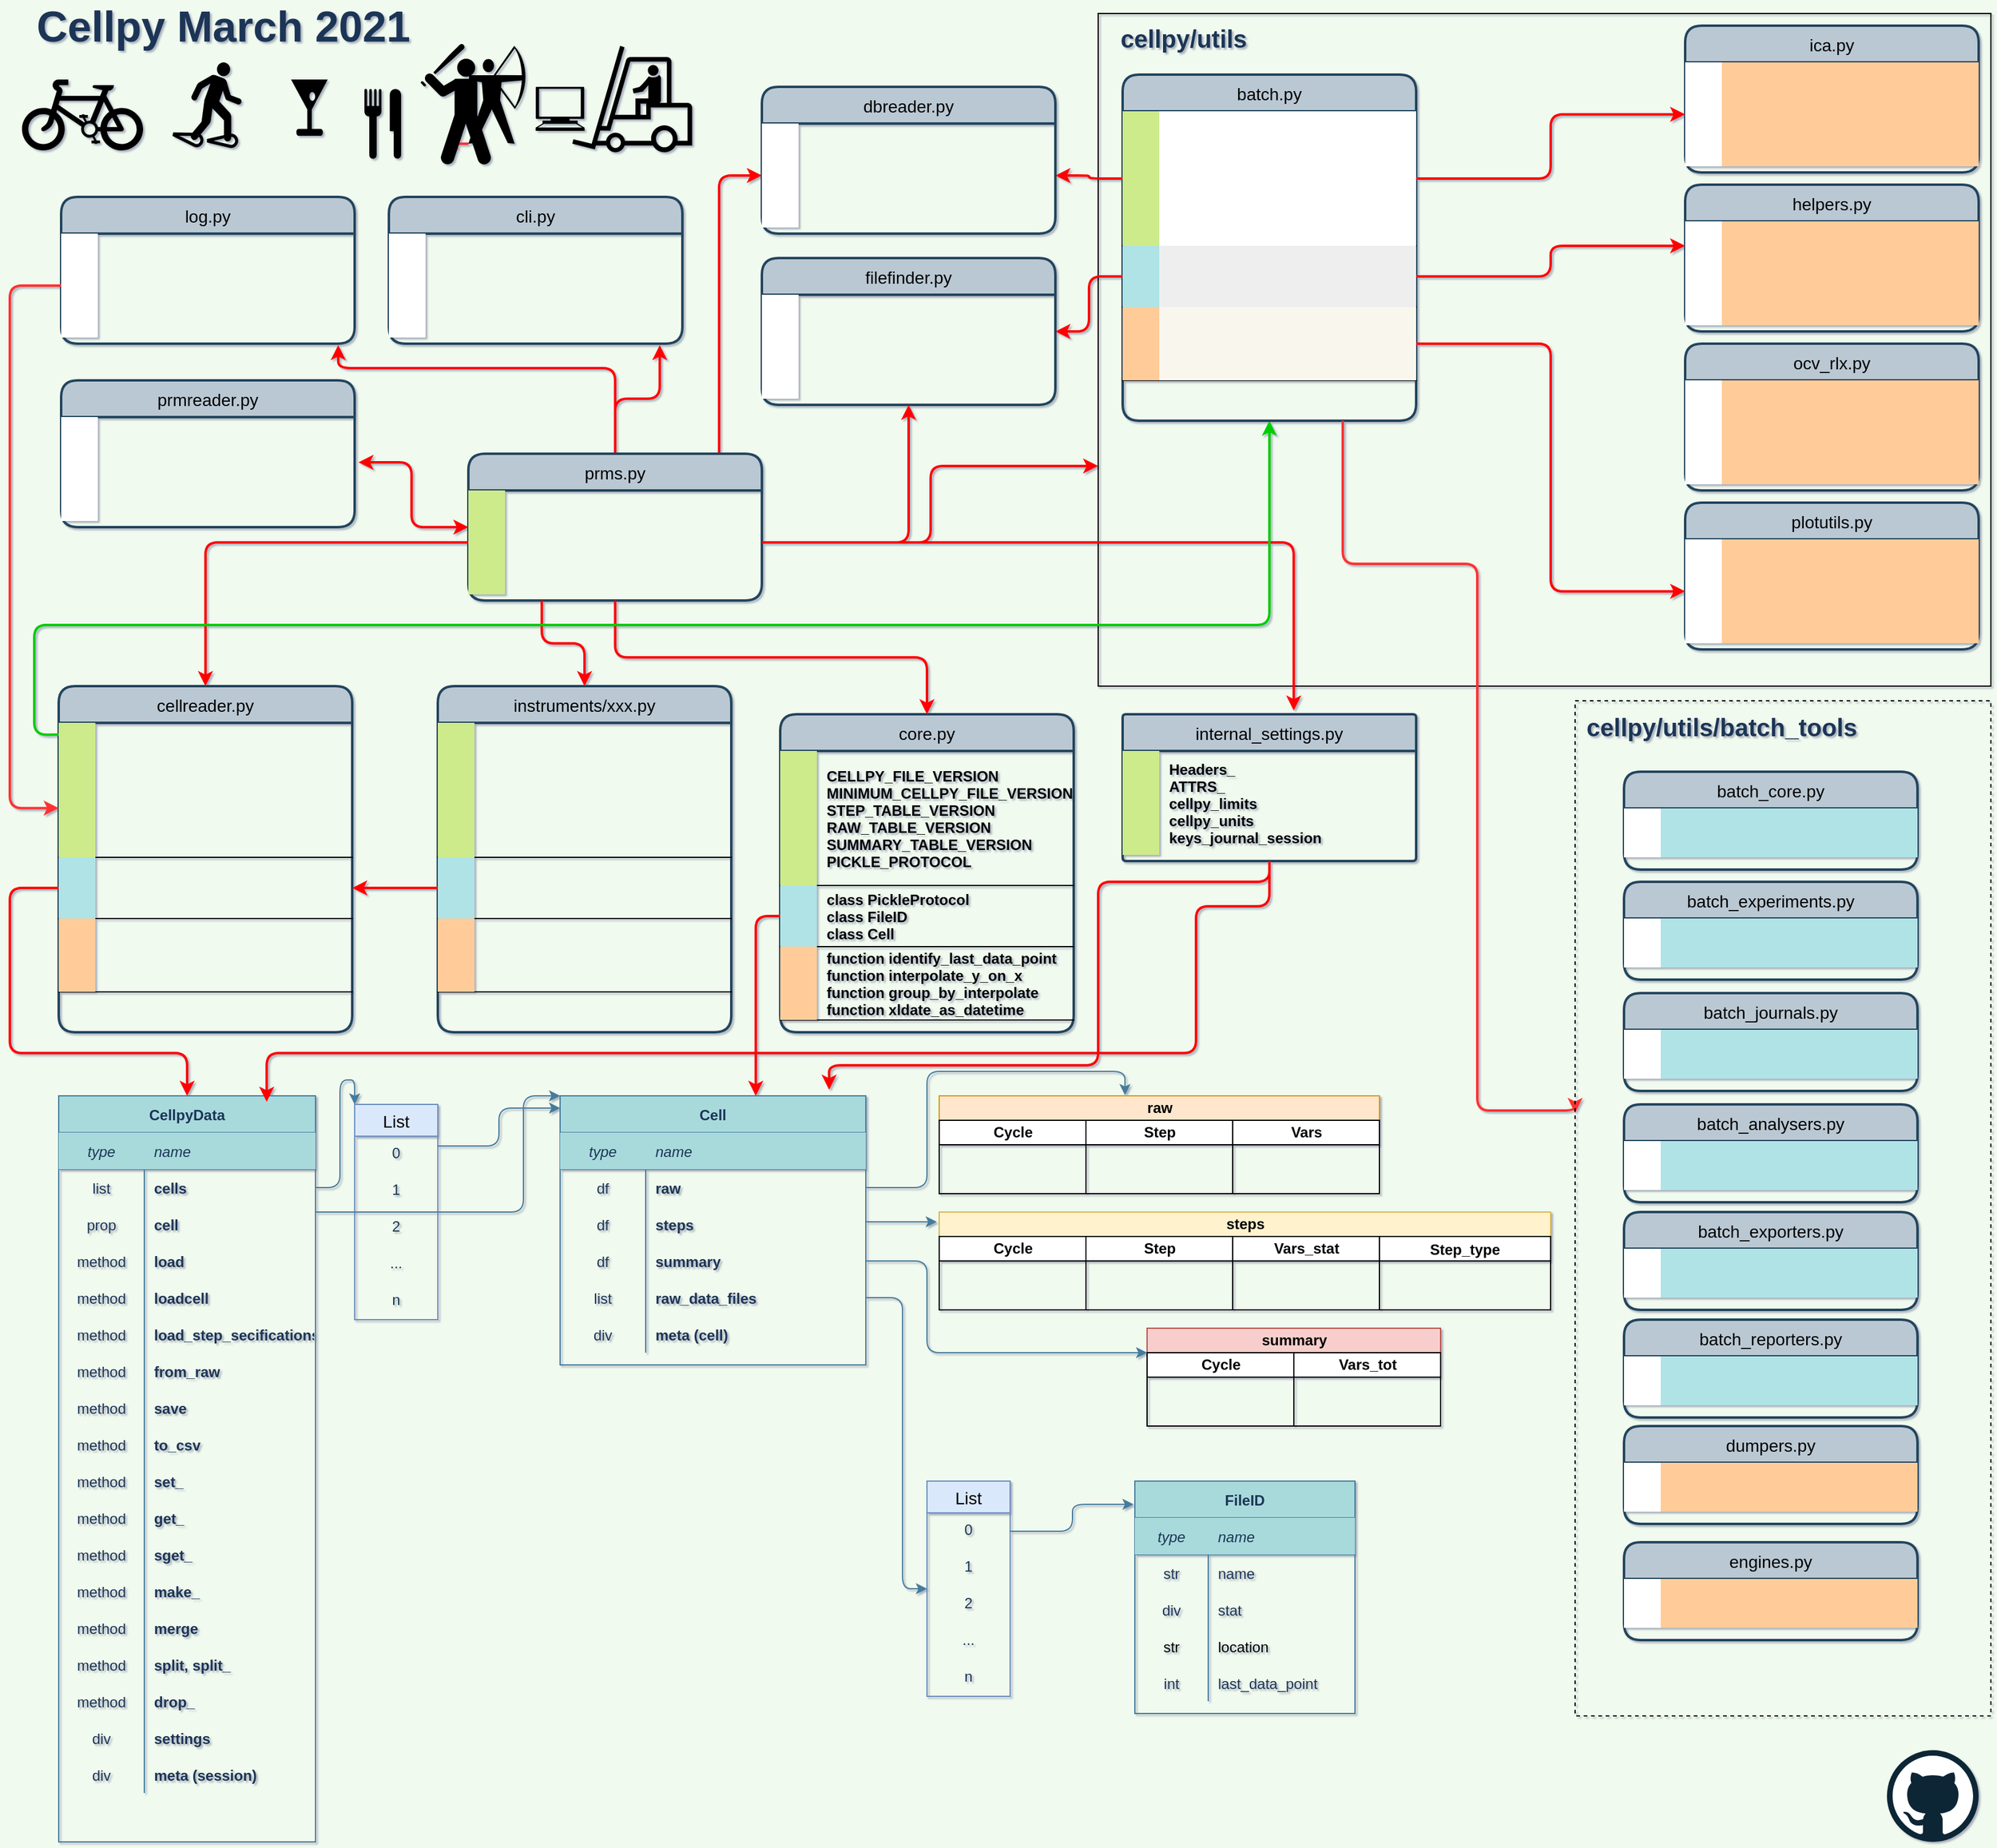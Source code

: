 <mxfile version="14.4.4" type="github">
  <diagram name="Page-1" id="e56a1550-8fbb-45ad-956c-1786394a9013">
    <mxGraphModel dx="3910" dy="2185" grid="1" gridSize="10" guides="1" tooltips="1" connect="1" arrows="1" fold="1" page="1" pageScale="1" pageWidth="2339" pageHeight="3300" background="#F1FAEE" math="0" shadow="1">
      <root>
        <mxCell id="0" />
        <mxCell id="1" parent="0" />
        <mxCell id="q-QKjQK1S_09aKGMdCLz-372" value="" style="verticalLabelPosition=bottom;verticalAlign=top;html=1;shape=mxgraph.basic.rect;fillColor2=none;strokeWidth=1;size=20;indent=5;rounded=0;sketch=0;fillColor=none;" parent="1" vertex="1">
          <mxGeometry x="1230" y="580" width="730" height="550" as="geometry" />
        </mxCell>
        <mxCell id="M6c7fhZQipC6nJDo4fWO-20" value="CellpyData" style="shape=table;startSize=30;container=1;collapsible=1;childLayout=tableLayout;fixedRows=1;rowLines=0;fontStyle=1;align=center;resizeLast=1;fillColor=#A8DADC;strokeColor=#457B9D;fontColor=#1D3557;" parent="1" vertex="1">
          <mxGeometry x="380" y="1465" width="210" height="610" as="geometry" />
        </mxCell>
        <mxCell id="M6c7fhZQipC6nJDo4fWO-21" value="" style="shape=partialRectangle;collapsible=0;dropTarget=0;pointerEvents=0;fillColor=none;top=0;left=0;bottom=1;right=0;points=[[0,0.5],[1,0.5]];portConstraint=eastwest;strokeColor=#457B9D;fontColor=#1D3557;" parent="M6c7fhZQipC6nJDo4fWO-20" vertex="1">
          <mxGeometry y="30" width="210" height="30" as="geometry" />
        </mxCell>
        <mxCell id="M6c7fhZQipC6nJDo4fWO-22" value="type" style="shape=partialRectangle;connectable=0;top=0;left=0;bottom=0;right=0;fontStyle=2;overflow=hidden;fillColor=#A8DADC;strokeColor=#457B9D;fontColor=#1D3557;" parent="M6c7fhZQipC6nJDo4fWO-21" vertex="1">
          <mxGeometry width="70" height="30" as="geometry" />
        </mxCell>
        <mxCell id="M6c7fhZQipC6nJDo4fWO-23" value="name" style="shape=partialRectangle;connectable=0;top=0;left=0;bottom=0;right=0;align=left;spacingLeft=6;fontStyle=2;overflow=hidden;fillColor=#A8DADC;strokeColor=#457B9D;fontColor=#1D3557;" parent="M6c7fhZQipC6nJDo4fWO-21" vertex="1">
          <mxGeometry x="70" width="140" height="30" as="geometry" />
        </mxCell>
        <mxCell id="M6c7fhZQipC6nJDo4fWO-24" value="" style="shape=partialRectangle;collapsible=0;dropTarget=0;pointerEvents=0;fillColor=none;top=0;left=0;bottom=0;right=0;points=[[0,0.5],[1,0.5]];portConstraint=eastwest;strokeColor=#457B9D;fontColor=#1D3557;" parent="M6c7fhZQipC6nJDo4fWO-20" vertex="1">
          <mxGeometry y="60" width="210" height="30" as="geometry" />
        </mxCell>
        <mxCell id="M6c7fhZQipC6nJDo4fWO-25" value="list" style="shape=partialRectangle;connectable=0;fillColor=none;top=0;left=0;bottom=0;right=0;editable=1;overflow=hidden;strokeColor=#457B9D;fontColor=#1D3557;" parent="M6c7fhZQipC6nJDo4fWO-24" vertex="1">
          <mxGeometry width="70" height="30" as="geometry" />
        </mxCell>
        <mxCell id="M6c7fhZQipC6nJDo4fWO-26" value="cells" style="shape=partialRectangle;connectable=0;fillColor=none;top=0;left=0;bottom=0;right=0;align=left;spacingLeft=6;overflow=hidden;strokeColor=#457B9D;fontColor=#1D3557;fontStyle=1;" parent="M6c7fhZQipC6nJDo4fWO-24" vertex="1">
          <mxGeometry x="70" width="140" height="30" as="geometry" />
        </mxCell>
        <mxCell id="M6c7fhZQipC6nJDo4fWO-27" value="" style="shape=partialRectangle;collapsible=0;dropTarget=0;pointerEvents=0;fillColor=none;top=0;left=0;bottom=0;right=0;points=[[0,0.5],[1,0.5]];portConstraint=eastwest;strokeColor=#457B9D;fontColor=#1D3557;" parent="M6c7fhZQipC6nJDo4fWO-20" vertex="1">
          <mxGeometry y="90" width="210" height="30" as="geometry" />
        </mxCell>
        <mxCell id="M6c7fhZQipC6nJDo4fWO-28" value="prop" style="shape=partialRectangle;connectable=0;fillColor=none;top=0;left=0;bottom=0;right=0;editable=1;overflow=hidden;strokeColor=#457B9D;fontColor=#1D3557;" parent="M6c7fhZQipC6nJDo4fWO-27" vertex="1">
          <mxGeometry width="70" height="30" as="geometry" />
        </mxCell>
        <mxCell id="M6c7fhZQipC6nJDo4fWO-29" value="cell" style="shape=partialRectangle;connectable=0;fillColor=none;top=0;left=0;bottom=0;right=0;align=left;spacingLeft=6;overflow=hidden;strokeColor=#457B9D;fontColor=#1D3557;fontStyle=1;" parent="M6c7fhZQipC6nJDo4fWO-27" vertex="1">
          <mxGeometry x="70" width="140" height="30" as="geometry" />
        </mxCell>
        <mxCell id="q-QKjQK1S_09aKGMdCLz-167" value="" style="shape=partialRectangle;collapsible=0;dropTarget=0;pointerEvents=0;fillColor=none;top=0;left=0;bottom=0;right=0;points=[[0,0.5],[1,0.5]];portConstraint=eastwest;fontSize=12;align=center;strokeColor=#457B9D;fontColor=#1D3557;" parent="M6c7fhZQipC6nJDo4fWO-20" vertex="1">
          <mxGeometry y="120" width="210" height="30" as="geometry" />
        </mxCell>
        <mxCell id="q-QKjQK1S_09aKGMdCLz-168" value="method" style="shape=partialRectangle;connectable=0;fillColor=none;top=0;left=0;bottom=0;right=0;fontStyle=0;overflow=hidden;strokeColor=#457B9D;fontColor=#1D3557;" parent="q-QKjQK1S_09aKGMdCLz-167" vertex="1">
          <mxGeometry width="70" height="30" as="geometry" />
        </mxCell>
        <mxCell id="q-QKjQK1S_09aKGMdCLz-169" value="load" style="shape=partialRectangle;connectable=0;fillColor=none;top=0;left=0;bottom=0;right=0;align=left;spacingLeft=6;fontStyle=1;overflow=hidden;strokeColor=#457B9D;fontColor=#1D3557;" parent="q-QKjQK1S_09aKGMdCLz-167" vertex="1">
          <mxGeometry x="70" width="140" height="30" as="geometry" />
        </mxCell>
        <mxCell id="q-QKjQK1S_09aKGMdCLz-179" value="" style="shape=partialRectangle;collapsible=0;dropTarget=0;pointerEvents=0;fillColor=none;top=0;left=0;bottom=0;right=0;points=[[0,0.5],[1,0.5]];portConstraint=eastwest;fontSize=12;align=center;strokeColor=#457B9D;fontColor=#1D3557;" parent="M6c7fhZQipC6nJDo4fWO-20" vertex="1">
          <mxGeometry y="150" width="210" height="30" as="geometry" />
        </mxCell>
        <mxCell id="q-QKjQK1S_09aKGMdCLz-180" value="method" style="shape=partialRectangle;connectable=0;fillColor=none;top=0;left=0;bottom=0;right=0;fontStyle=0;overflow=hidden;strokeColor=#457B9D;fontColor=#1D3557;" parent="q-QKjQK1S_09aKGMdCLz-179" vertex="1">
          <mxGeometry width="70" height="30" as="geometry" />
        </mxCell>
        <mxCell id="q-QKjQK1S_09aKGMdCLz-181" value="loadcell" style="shape=partialRectangle;connectable=0;fillColor=none;top=0;left=0;bottom=0;right=0;align=left;spacingLeft=6;fontStyle=1;overflow=hidden;strokeColor=#457B9D;fontColor=#1D3557;" parent="q-QKjQK1S_09aKGMdCLz-179" vertex="1">
          <mxGeometry x="70" width="140" height="30" as="geometry" />
        </mxCell>
        <mxCell id="q-QKjQK1S_09aKGMdCLz-211" value="" style="shape=partialRectangle;collapsible=0;dropTarget=0;pointerEvents=0;fillColor=none;top=0;left=0;bottom=0;right=0;points=[[0,0.5],[1,0.5]];portConstraint=eastwest;strokeColor=#457B9D;fontColor=#1D3557;" parent="M6c7fhZQipC6nJDo4fWO-20" vertex="1">
          <mxGeometry y="180" width="210" height="30" as="geometry" />
        </mxCell>
        <mxCell id="q-QKjQK1S_09aKGMdCLz-212" value="method" style="shape=partialRectangle;connectable=0;fillColor=none;top=0;left=0;bottom=0;right=0;fontStyle=0;overflow=hidden;strokeColor=#457B9D;fontColor=#1D3557;" parent="q-QKjQK1S_09aKGMdCLz-211" vertex="1">
          <mxGeometry width="70" height="30" as="geometry" />
        </mxCell>
        <mxCell id="q-QKjQK1S_09aKGMdCLz-213" value="load_step_secifications" style="shape=partialRectangle;connectable=0;fillColor=none;top=0;left=0;bottom=0;right=0;align=left;spacingLeft=6;fontStyle=1;overflow=hidden;strokeColor=#457B9D;fontColor=#1D3557;" parent="q-QKjQK1S_09aKGMdCLz-211" vertex="1">
          <mxGeometry x="70" width="140" height="30" as="geometry" />
        </mxCell>
        <mxCell id="q-QKjQK1S_09aKGMdCLz-191" value="" style="shape=partialRectangle;collapsible=0;dropTarget=0;pointerEvents=0;fillColor=none;top=0;left=0;bottom=0;right=0;points=[[0,0.5],[1,0.5]];portConstraint=eastwest;strokeColor=#457B9D;fontColor=#1D3557;" parent="M6c7fhZQipC6nJDo4fWO-20" vertex="1">
          <mxGeometry y="210" width="210" height="30" as="geometry" />
        </mxCell>
        <mxCell id="q-QKjQK1S_09aKGMdCLz-192" value="method" style="shape=partialRectangle;connectable=0;fillColor=none;top=0;left=0;bottom=0;right=0;fontStyle=0;overflow=hidden;strokeColor=#457B9D;fontColor=#1D3557;" parent="q-QKjQK1S_09aKGMdCLz-191" vertex="1">
          <mxGeometry width="70" height="30" as="geometry" />
        </mxCell>
        <mxCell id="q-QKjQK1S_09aKGMdCLz-193" value="from_raw" style="shape=partialRectangle;connectable=0;fillColor=none;top=0;left=0;bottom=0;right=0;align=left;spacingLeft=6;fontStyle=1;overflow=hidden;strokeColor=#457B9D;fontColor=#1D3557;" parent="q-QKjQK1S_09aKGMdCLz-191" vertex="1">
          <mxGeometry x="70" width="140" height="30" as="geometry" />
        </mxCell>
        <mxCell id="q-QKjQK1S_09aKGMdCLz-202" value="" style="shape=partialRectangle;collapsible=0;dropTarget=0;pointerEvents=0;fillColor=none;top=0;left=0;bottom=0;right=0;points=[[0,0.5],[1,0.5]];portConstraint=eastwest;strokeColor=#457B9D;fontColor=#1D3557;" parent="M6c7fhZQipC6nJDo4fWO-20" vertex="1">
          <mxGeometry y="240" width="210" height="30" as="geometry" />
        </mxCell>
        <mxCell id="q-QKjQK1S_09aKGMdCLz-203" value="method" style="shape=partialRectangle;connectable=0;fillColor=none;top=0;left=0;bottom=0;right=0;fontStyle=0;overflow=hidden;strokeColor=#457B9D;fontColor=#1D3557;" parent="q-QKjQK1S_09aKGMdCLz-202" vertex="1">
          <mxGeometry width="70" height="30" as="geometry" />
        </mxCell>
        <mxCell id="q-QKjQK1S_09aKGMdCLz-204" value="save" style="shape=partialRectangle;connectable=0;fillColor=none;top=0;left=0;bottom=0;right=0;align=left;spacingLeft=6;fontStyle=1;overflow=hidden;strokeColor=#457B9D;fontColor=#1D3557;" parent="q-QKjQK1S_09aKGMdCLz-202" vertex="1">
          <mxGeometry x="70" width="140" height="30" as="geometry" />
        </mxCell>
        <mxCell id="q-QKjQK1S_09aKGMdCLz-205" value="" style="shape=partialRectangle;collapsible=0;dropTarget=0;pointerEvents=0;fillColor=none;top=0;left=0;bottom=0;right=0;points=[[0,0.5],[1,0.5]];portConstraint=eastwest;strokeColor=#457B9D;fontColor=#1D3557;" parent="M6c7fhZQipC6nJDo4fWO-20" vertex="1">
          <mxGeometry y="270" width="210" height="30" as="geometry" />
        </mxCell>
        <mxCell id="q-QKjQK1S_09aKGMdCLz-206" value="method" style="shape=partialRectangle;connectable=0;fillColor=none;top=0;left=0;bottom=0;right=0;fontStyle=0;overflow=hidden;strokeColor=#457B9D;fontColor=#1D3557;" parent="q-QKjQK1S_09aKGMdCLz-205" vertex="1">
          <mxGeometry width="70" height="30" as="geometry" />
        </mxCell>
        <mxCell id="q-QKjQK1S_09aKGMdCLz-207" value="to_csv" style="shape=partialRectangle;connectable=0;fillColor=none;top=0;left=0;bottom=0;right=0;align=left;spacingLeft=6;fontStyle=1;overflow=hidden;strokeColor=#457B9D;fontColor=#1D3557;" parent="q-QKjQK1S_09aKGMdCLz-205" vertex="1">
          <mxGeometry x="70" width="140" height="30" as="geometry" />
        </mxCell>
        <mxCell id="q-QKjQK1S_09aKGMdCLz-176" value="" style="shape=partialRectangle;collapsible=0;dropTarget=0;pointerEvents=0;fillColor=none;top=0;left=0;bottom=0;right=0;points=[[0,0.5],[1,0.5]];portConstraint=eastwest;fontSize=12;align=center;strokeColor=#457B9D;fontColor=#1D3557;" parent="M6c7fhZQipC6nJDo4fWO-20" vertex="1">
          <mxGeometry y="300" width="210" height="30" as="geometry" />
        </mxCell>
        <mxCell id="q-QKjQK1S_09aKGMdCLz-177" value="method" style="shape=partialRectangle;connectable=0;fillColor=none;top=0;left=0;bottom=0;right=0;fontStyle=0;overflow=hidden;strokeColor=#457B9D;fontColor=#1D3557;" parent="q-QKjQK1S_09aKGMdCLz-176" vertex="1">
          <mxGeometry width="70" height="30" as="geometry" />
        </mxCell>
        <mxCell id="q-QKjQK1S_09aKGMdCLz-178" value="set_" style="shape=partialRectangle;connectable=0;fillColor=none;top=0;left=0;bottom=0;right=0;align=left;spacingLeft=6;fontStyle=1;overflow=hidden;strokeColor=#457B9D;fontColor=#1D3557;" parent="q-QKjQK1S_09aKGMdCLz-176" vertex="1">
          <mxGeometry x="70" width="140" height="30" as="geometry" />
        </mxCell>
        <mxCell id="q-QKjQK1S_09aKGMdCLz-173" value="" style="shape=partialRectangle;collapsible=0;dropTarget=0;pointerEvents=0;fillColor=none;top=0;left=0;bottom=0;right=0;points=[[0,0.5],[1,0.5]];portConstraint=eastwest;fontSize=12;align=center;strokeColor=#457B9D;fontColor=#1D3557;" parent="M6c7fhZQipC6nJDo4fWO-20" vertex="1">
          <mxGeometry y="330" width="210" height="30" as="geometry" />
        </mxCell>
        <mxCell id="q-QKjQK1S_09aKGMdCLz-174" value="method" style="shape=partialRectangle;connectable=0;fillColor=none;top=0;left=0;bottom=0;right=0;fontStyle=0;overflow=hidden;strokeColor=#457B9D;fontColor=#1D3557;" parent="q-QKjQK1S_09aKGMdCLz-173" vertex="1">
          <mxGeometry width="70" height="30" as="geometry" />
        </mxCell>
        <mxCell id="q-QKjQK1S_09aKGMdCLz-175" value="get_" style="shape=partialRectangle;connectable=0;fillColor=none;top=0;left=0;bottom=0;right=0;align=left;spacingLeft=6;fontStyle=1;overflow=hidden;strokeColor=#457B9D;fontColor=#1D3557;" parent="q-QKjQK1S_09aKGMdCLz-173" vertex="1">
          <mxGeometry x="70" width="140" height="30" as="geometry" />
        </mxCell>
        <mxCell id="q-QKjQK1S_09aKGMdCLz-182" value="" style="shape=partialRectangle;collapsible=0;dropTarget=0;pointerEvents=0;fillColor=none;top=0;left=0;bottom=0;right=0;points=[[0,0.5],[1,0.5]];portConstraint=eastwest;fontSize=12;align=center;strokeColor=#457B9D;fontColor=#1D3557;" parent="M6c7fhZQipC6nJDo4fWO-20" vertex="1">
          <mxGeometry y="360" width="210" height="30" as="geometry" />
        </mxCell>
        <mxCell id="q-QKjQK1S_09aKGMdCLz-183" value="method" style="shape=partialRectangle;connectable=0;fillColor=none;top=0;left=0;bottom=0;right=0;fontStyle=0;overflow=hidden;strokeColor=#457B9D;fontColor=#1D3557;" parent="q-QKjQK1S_09aKGMdCLz-182" vertex="1">
          <mxGeometry width="70" height="30" as="geometry" />
        </mxCell>
        <mxCell id="q-QKjQK1S_09aKGMdCLz-184" value="sget_" style="shape=partialRectangle;connectable=0;fillColor=none;top=0;left=0;bottom=0;right=0;align=left;spacingLeft=6;fontStyle=1;overflow=hidden;strokeColor=#457B9D;fontColor=#1D3557;" parent="q-QKjQK1S_09aKGMdCLz-182" vertex="1">
          <mxGeometry x="70" width="140" height="30" as="geometry" />
        </mxCell>
        <mxCell id="q-QKjQK1S_09aKGMdCLz-170" value="" style="shape=partialRectangle;collapsible=0;dropTarget=0;pointerEvents=0;fillColor=none;top=0;left=0;bottom=0;right=0;points=[[0,0.5],[1,0.5]];portConstraint=eastwest;fontSize=12;align=center;strokeColor=#457B9D;fontColor=#1D3557;" parent="M6c7fhZQipC6nJDo4fWO-20" vertex="1">
          <mxGeometry y="390" width="210" height="30" as="geometry" />
        </mxCell>
        <mxCell id="q-QKjQK1S_09aKGMdCLz-171" value="method" style="shape=partialRectangle;connectable=0;fillColor=none;top=0;left=0;bottom=0;right=0;fontStyle=0;overflow=hidden;strokeColor=#457B9D;fontColor=#1D3557;" parent="q-QKjQK1S_09aKGMdCLz-170" vertex="1">
          <mxGeometry width="70" height="30" as="geometry" />
        </mxCell>
        <mxCell id="q-QKjQK1S_09aKGMdCLz-172" value="make_" style="shape=partialRectangle;connectable=0;fillColor=none;top=0;left=0;bottom=0;right=0;align=left;spacingLeft=6;fontStyle=1;overflow=hidden;strokeColor=#457B9D;fontColor=#1D3557;" parent="q-QKjQK1S_09aKGMdCLz-170" vertex="1">
          <mxGeometry x="70" width="140" height="30" as="geometry" />
        </mxCell>
        <mxCell id="q-QKjQK1S_09aKGMdCLz-185" value="" style="shape=partialRectangle;collapsible=0;dropTarget=0;pointerEvents=0;fillColor=none;top=0;left=0;bottom=0;right=0;points=[[0,0.5],[1,0.5]];portConstraint=eastwest;fontSize=12;align=center;strokeColor=#457B9D;fontColor=#1D3557;" parent="M6c7fhZQipC6nJDo4fWO-20" vertex="1">
          <mxGeometry y="420" width="210" height="30" as="geometry" />
        </mxCell>
        <mxCell id="q-QKjQK1S_09aKGMdCLz-186" value="method" style="shape=partialRectangle;connectable=0;fillColor=none;top=0;left=0;bottom=0;right=0;fontStyle=0;overflow=hidden;strokeColor=#457B9D;fontColor=#1D3557;" parent="q-QKjQK1S_09aKGMdCLz-185" vertex="1">
          <mxGeometry width="70" height="30" as="geometry" />
        </mxCell>
        <mxCell id="q-QKjQK1S_09aKGMdCLz-187" value="merge" style="shape=partialRectangle;connectable=0;fillColor=none;top=0;left=0;bottom=0;right=0;align=left;spacingLeft=6;fontStyle=1;overflow=hidden;strokeColor=#457B9D;fontColor=#1D3557;" parent="q-QKjQK1S_09aKGMdCLz-185" vertex="1">
          <mxGeometry x="70" width="140" height="30" as="geometry" />
        </mxCell>
        <mxCell id="q-QKjQK1S_09aKGMdCLz-126" value="" style="shape=partialRectangle;collapsible=0;dropTarget=0;pointerEvents=0;top=0;left=0;bottom=1;right=0;points=[[0,0.5],[1,0.5]];portConstraint=eastwest;align=center;fillColor=none;strokeColor=none;fontColor=#1D3557;" parent="M6c7fhZQipC6nJDo4fWO-20" vertex="1">
          <mxGeometry y="450" width="210" height="30" as="geometry" />
        </mxCell>
        <mxCell id="q-QKjQK1S_09aKGMdCLz-127" value="method" style="shape=partialRectangle;connectable=0;fillColor=none;top=0;left=0;bottom=0;right=0;fontStyle=0;overflow=hidden;strokeColor=#457B9D;fontColor=#1D3557;" parent="q-QKjQK1S_09aKGMdCLz-126" vertex="1">
          <mxGeometry width="70" height="30" as="geometry" />
        </mxCell>
        <mxCell id="q-QKjQK1S_09aKGMdCLz-128" value="split, split_" style="shape=partialRectangle;connectable=0;fillColor=none;top=0;left=0;bottom=0;right=0;align=left;spacingLeft=6;fontStyle=1;overflow=hidden;strokeColor=#457B9D;fontColor=#1D3557;" parent="q-QKjQK1S_09aKGMdCLz-126" vertex="1">
          <mxGeometry x="70" width="140" height="30" as="geometry" />
        </mxCell>
        <mxCell id="q-QKjQK1S_09aKGMdCLz-208" value="" style="shape=partialRectangle;collapsible=0;dropTarget=0;pointerEvents=0;fillColor=none;top=0;left=0;bottom=0;right=0;points=[[0,0.5],[1,0.5]];portConstraint=eastwest;strokeColor=#457B9D;fontColor=#1D3557;" parent="M6c7fhZQipC6nJDo4fWO-20" vertex="1">
          <mxGeometry y="480" width="210" height="30" as="geometry" />
        </mxCell>
        <mxCell id="q-QKjQK1S_09aKGMdCLz-209" value="method" style="shape=partialRectangle;connectable=0;fillColor=none;top=0;left=0;bottom=0;right=0;fontStyle=0;overflow=hidden;strokeColor=#457B9D;fontColor=#1D3557;" parent="q-QKjQK1S_09aKGMdCLz-208" vertex="1">
          <mxGeometry width="70" height="30" as="geometry" />
        </mxCell>
        <mxCell id="q-QKjQK1S_09aKGMdCLz-210" value="drop_" style="shape=partialRectangle;connectable=0;fillColor=none;top=0;left=0;bottom=0;right=0;align=left;spacingLeft=6;fontStyle=1;overflow=hidden;strokeColor=#457B9D;fontColor=#1D3557;" parent="q-QKjQK1S_09aKGMdCLz-208" vertex="1">
          <mxGeometry x="70" width="140" height="30" as="geometry" />
        </mxCell>
        <mxCell id="M6c7fhZQipC6nJDo4fWO-30" value="" style="shape=partialRectangle;collapsible=0;dropTarget=0;pointerEvents=0;fillColor=none;top=0;left=0;bottom=0;right=0;points=[[0,0.5],[1,0.5]];portConstraint=eastwest;strokeColor=#457B9D;fontColor=#1D3557;" parent="M6c7fhZQipC6nJDo4fWO-20" vertex="1">
          <mxGeometry y="510" width="210" height="30" as="geometry" />
        </mxCell>
        <mxCell id="M6c7fhZQipC6nJDo4fWO-31" value="div" style="shape=partialRectangle;connectable=0;fillColor=none;top=0;left=0;bottom=0;right=0;editable=1;overflow=hidden;strokeColor=#457B9D;fontColor=#1D3557;" parent="M6c7fhZQipC6nJDo4fWO-30" vertex="1">
          <mxGeometry width="70" height="30" as="geometry" />
        </mxCell>
        <mxCell id="M6c7fhZQipC6nJDo4fWO-32" value="settings" style="shape=partialRectangle;connectable=0;fillColor=none;top=0;left=0;bottom=0;right=0;align=left;spacingLeft=6;overflow=hidden;strokeColor=#457B9D;fontColor=#1D3557;fontStyle=1;" parent="M6c7fhZQipC6nJDo4fWO-30" vertex="1">
          <mxGeometry x="70" width="140" height="30" as="geometry" />
        </mxCell>
        <mxCell id="q-QKjQK1S_09aKGMdCLz-108" value="" style="shape=partialRectangle;collapsible=0;dropTarget=0;pointerEvents=0;fillColor=none;top=0;left=0;bottom=0;right=0;points=[[0,0.5],[1,0.5]];portConstraint=eastwest;align=center;strokeColor=#457B9D;fontColor=#1D3557;" parent="M6c7fhZQipC6nJDo4fWO-20" vertex="1">
          <mxGeometry y="540" width="210" height="30" as="geometry" />
        </mxCell>
        <mxCell id="q-QKjQK1S_09aKGMdCLz-109" value="div" style="shape=partialRectangle;connectable=0;fillColor=none;top=0;left=0;bottom=0;right=0;fontStyle=0;overflow=hidden;strokeColor=#457B9D;fontColor=#1D3557;" parent="q-QKjQK1S_09aKGMdCLz-108" vertex="1">
          <mxGeometry width="70" height="30" as="geometry" />
        </mxCell>
        <mxCell id="q-QKjQK1S_09aKGMdCLz-110" value="meta (session)" style="shape=partialRectangle;connectable=0;fillColor=none;top=0;left=0;bottom=0;right=0;align=left;spacingLeft=6;fontStyle=1;overflow=hidden;strokeColor=#457B9D;fontColor=#1D3557;" parent="q-QKjQK1S_09aKGMdCLz-108" vertex="1">
          <mxGeometry x="70" width="140" height="30" as="geometry" />
        </mxCell>
        <mxCell id="M6c7fhZQipC6nJDo4fWO-41" value="" style="group;fontColor=#1D3557;" parent="1" vertex="1" connectable="0">
          <mxGeometry x="790" y="1465" width="250" height="366" as="geometry" />
        </mxCell>
        <mxCell id="M6c7fhZQipC6nJDo4fWO-7" value="Cell" style="shape=table;startSize=30;container=1;collapsible=1;childLayout=tableLayout;fixedRows=1;rowLines=0;fontStyle=1;align=center;resizeLast=1;fillColor=#A8DADC;strokeColor=#457B9D;fontColor=#1D3557;" parent="M6c7fhZQipC6nJDo4fWO-41" vertex="1">
          <mxGeometry width="250" height="220" as="geometry">
            <mxRectangle width="50" height="30" as="alternateBounds" />
          </mxGeometry>
        </mxCell>
        <mxCell id="M6c7fhZQipC6nJDo4fWO-8" value="" style="shape=partialRectangle;collapsible=0;dropTarget=0;pointerEvents=0;fillColor=none;top=0;left=0;bottom=1;right=0;points=[[0,0.5],[1,0.5]];portConstraint=eastwest;strokeColor=#457B9D;fontColor=#1D3557;" parent="M6c7fhZQipC6nJDo4fWO-7" vertex="1">
          <mxGeometry y="30" width="250" height="30" as="geometry" />
        </mxCell>
        <mxCell id="M6c7fhZQipC6nJDo4fWO-9" value="type" style="shape=partialRectangle;connectable=0;top=0;left=0;bottom=0;right=0;fontStyle=2;overflow=hidden;fillColor=#A8DADC;strokeColor=#457B9D;fontColor=#1D3557;" parent="M6c7fhZQipC6nJDo4fWO-8" vertex="1">
          <mxGeometry width="70" height="30" as="geometry" />
        </mxCell>
        <mxCell id="M6c7fhZQipC6nJDo4fWO-10" value="name" style="shape=partialRectangle;connectable=0;top=0;left=0;bottom=0;right=0;align=left;spacingLeft=6;fontStyle=2;overflow=hidden;fillColor=#A8DADC;strokeColor=#457B9D;fontColor=#1D3557;" parent="M6c7fhZQipC6nJDo4fWO-8" vertex="1">
          <mxGeometry x="70" width="180" height="30" as="geometry" />
        </mxCell>
        <mxCell id="M6c7fhZQipC6nJDo4fWO-11" value="" style="shape=partialRectangle;collapsible=0;dropTarget=0;pointerEvents=0;fillColor=none;top=0;left=0;bottom=0;right=0;points=[[0,0.5],[1,0.5]];portConstraint=eastwest;strokeColor=#457B9D;fontColor=#1D3557;" parent="M6c7fhZQipC6nJDo4fWO-7" vertex="1">
          <mxGeometry y="60" width="250" height="30" as="geometry" />
        </mxCell>
        <mxCell id="M6c7fhZQipC6nJDo4fWO-12" value="df" style="shape=partialRectangle;connectable=0;fillColor=none;top=0;left=0;bottom=0;right=0;editable=1;overflow=hidden;strokeColor=#457B9D;fontColor=#1D3557;" parent="M6c7fhZQipC6nJDo4fWO-11" vertex="1">
          <mxGeometry width="70" height="30" as="geometry" />
        </mxCell>
        <mxCell id="M6c7fhZQipC6nJDo4fWO-13" value="raw" style="shape=partialRectangle;connectable=0;fillColor=none;top=0;left=0;bottom=0;right=0;align=left;spacingLeft=6;overflow=hidden;strokeColor=#457B9D;fontColor=#1D3557;fontStyle=1;" parent="M6c7fhZQipC6nJDo4fWO-11" vertex="1">
          <mxGeometry x="70" width="180" height="30" as="geometry" />
        </mxCell>
        <mxCell id="M6c7fhZQipC6nJDo4fWO-14" value="" style="shape=partialRectangle;collapsible=0;dropTarget=0;pointerEvents=0;fillColor=none;top=0;left=0;bottom=0;right=0;points=[[0,0.5],[1,0.5]];portConstraint=eastwest;strokeColor=#457B9D;fontColor=#1D3557;" parent="M6c7fhZQipC6nJDo4fWO-7" vertex="1">
          <mxGeometry y="90" width="250" height="30" as="geometry" />
        </mxCell>
        <mxCell id="M6c7fhZQipC6nJDo4fWO-15" value="df" style="shape=partialRectangle;connectable=0;fillColor=none;top=0;left=0;bottom=0;right=0;editable=1;overflow=hidden;strokeColor=#457B9D;fontColor=#1D3557;" parent="M6c7fhZQipC6nJDo4fWO-14" vertex="1">
          <mxGeometry width="70" height="30" as="geometry" />
        </mxCell>
        <mxCell id="M6c7fhZQipC6nJDo4fWO-16" value="steps" style="shape=partialRectangle;connectable=0;fillColor=none;top=0;left=0;bottom=0;right=0;align=left;spacingLeft=6;overflow=hidden;strokeColor=#457B9D;fontColor=#1D3557;fontStyle=1;" parent="M6c7fhZQipC6nJDo4fWO-14" vertex="1">
          <mxGeometry x="70" width="180" height="30" as="geometry" />
        </mxCell>
        <mxCell id="M6c7fhZQipC6nJDo4fWO-17" value="" style="shape=partialRectangle;collapsible=0;dropTarget=0;pointerEvents=0;fillColor=none;top=0;left=0;bottom=0;right=0;points=[[0,0.5],[1,0.5]];portConstraint=eastwest;strokeColor=#457B9D;fontColor=#1D3557;" parent="M6c7fhZQipC6nJDo4fWO-7" vertex="1">
          <mxGeometry y="120" width="250" height="30" as="geometry" />
        </mxCell>
        <mxCell id="M6c7fhZQipC6nJDo4fWO-18" value="df" style="shape=partialRectangle;connectable=0;fillColor=none;top=0;left=0;bottom=0;right=0;editable=1;overflow=hidden;strokeColor=#457B9D;fontColor=#1D3557;" parent="M6c7fhZQipC6nJDo4fWO-17" vertex="1">
          <mxGeometry width="70" height="30" as="geometry" />
        </mxCell>
        <mxCell id="M6c7fhZQipC6nJDo4fWO-19" value="summary" style="shape=partialRectangle;connectable=0;fillColor=none;top=0;left=0;bottom=0;right=0;align=left;spacingLeft=6;overflow=hidden;strokeColor=#457B9D;fontColor=#1D3557;fontStyle=1;" parent="M6c7fhZQipC6nJDo4fWO-17" vertex="1">
          <mxGeometry x="70" width="180" height="30" as="geometry" />
        </mxCell>
        <mxCell id="q-QKjQK1S_09aKGMdCLz-188" value="" style="shape=partialRectangle;collapsible=0;dropTarget=0;pointerEvents=0;fillColor=none;top=0;left=0;bottom=0;right=0;points=[[0,0.5],[1,0.5]];portConstraint=eastwest;fontSize=12;align=center;strokeColor=#457B9D;fontColor=#1D3557;" parent="M6c7fhZQipC6nJDo4fWO-7" vertex="1">
          <mxGeometry y="150" width="250" height="30" as="geometry" />
        </mxCell>
        <mxCell id="q-QKjQK1S_09aKGMdCLz-189" value="list" style="shape=partialRectangle;connectable=0;fillColor=none;top=0;left=0;bottom=0;right=0;fontStyle=0;overflow=hidden;strokeColor=#457B9D;fontColor=#1D3557;" parent="q-QKjQK1S_09aKGMdCLz-188" vertex="1">
          <mxGeometry width="70" height="30" as="geometry" />
        </mxCell>
        <mxCell id="q-QKjQK1S_09aKGMdCLz-190" value="raw_data_files" style="shape=partialRectangle;connectable=0;fillColor=none;top=0;left=0;bottom=0;right=0;align=left;spacingLeft=6;fontStyle=1;overflow=hidden;strokeColor=#457B9D;fontColor=#1D3557;" parent="q-QKjQK1S_09aKGMdCLz-188" vertex="1">
          <mxGeometry x="70" width="180" height="30" as="geometry" />
        </mxCell>
        <mxCell id="q-QKjQK1S_09aKGMdCLz-219" value="" style="shape=partialRectangle;collapsible=0;dropTarget=0;pointerEvents=0;fillColor=none;top=0;left=0;bottom=0;right=0;points=[[0,0.5],[1,0.5]];portConstraint=eastwest;strokeColor=#457B9D;fontColor=#1D3557;" parent="M6c7fhZQipC6nJDo4fWO-7" vertex="1">
          <mxGeometry y="180" width="250" height="30" as="geometry" />
        </mxCell>
        <mxCell id="q-QKjQK1S_09aKGMdCLz-220" value="div" style="shape=partialRectangle;connectable=0;fillColor=none;top=0;left=0;bottom=0;right=0;fontStyle=0;overflow=hidden;strokeColor=#457B9D;fontColor=#1D3557;" parent="q-QKjQK1S_09aKGMdCLz-219" vertex="1">
          <mxGeometry width="70" height="30" as="geometry" />
        </mxCell>
        <mxCell id="q-QKjQK1S_09aKGMdCLz-221" value="meta (cell)" style="shape=partialRectangle;connectable=0;fillColor=none;top=0;left=0;bottom=0;right=0;align=left;spacingLeft=6;fontStyle=1;overflow=hidden;strokeColor=#457B9D;fontColor=#1D3557;" parent="q-QKjQK1S_09aKGMdCLz-219" vertex="1">
          <mxGeometry x="70" width="180" height="30" as="geometry" />
        </mxCell>
        <mxCell id="M6c7fhZQipC6nJDo4fWO-189" value="List" style="swimlane;fontStyle=0;childLayout=stackLayout;horizontal=1;startSize=26;horizontalStack=0;resizeParent=1;resizeParentMax=0;resizeLast=0;collapsible=1;marginBottom=0;align=center;fontSize=14;strokeColor=#6c8ebf;fillColor=#dae8fc;" parent="1" vertex="1">
          <mxGeometry x="622" y="1472" width="68" height="176" as="geometry" />
        </mxCell>
        <mxCell id="M6c7fhZQipC6nJDo4fWO-190" value="0" style="text;strokeColor=none;fillColor=none;spacingLeft=4;spacingRight=4;overflow=hidden;rotatable=0;points=[[0,0.5],[1,0.5]];portConstraint=eastwest;fontSize=12;align=center;fontColor=#1D3557;" parent="M6c7fhZQipC6nJDo4fWO-189" vertex="1">
          <mxGeometry y="26" width="68" height="30" as="geometry" />
        </mxCell>
        <mxCell id="M6c7fhZQipC6nJDo4fWO-191" value="1" style="text;strokeColor=none;fillColor=none;spacingLeft=4;spacingRight=4;overflow=hidden;rotatable=0;points=[[0,0.5],[1,0.5]];portConstraint=eastwest;fontSize=12;align=center;fontColor=#1D3557;" parent="M6c7fhZQipC6nJDo4fWO-189" vertex="1">
          <mxGeometry y="56" width="68" height="30" as="geometry" />
        </mxCell>
        <mxCell id="M6c7fhZQipC6nJDo4fWO-192" value="2" style="text;strokeColor=none;fillColor=none;spacingLeft=4;spacingRight=4;overflow=hidden;rotatable=0;points=[[0,0.5],[1,0.5]];portConstraint=eastwest;fontSize=12;align=center;fontColor=#1D3557;" parent="M6c7fhZQipC6nJDo4fWO-189" vertex="1">
          <mxGeometry y="86" width="68" height="30" as="geometry" />
        </mxCell>
        <mxCell id="q-QKjQK1S_09aKGMdCLz-148" value="..." style="text;strokeColor=none;fillColor=none;spacingLeft=4;spacingRight=4;overflow=hidden;rotatable=0;points=[[0,0.5],[1,0.5]];portConstraint=eastwest;fontSize=12;align=center;fontColor=#1D3557;" parent="M6c7fhZQipC6nJDo4fWO-189" vertex="1">
          <mxGeometry y="116" width="68" height="30" as="geometry" />
        </mxCell>
        <mxCell id="q-QKjQK1S_09aKGMdCLz-147" value="n" style="text;strokeColor=none;fillColor=none;spacingLeft=4;spacingRight=4;overflow=hidden;rotatable=0;points=[[0,0.5],[1,0.5]];portConstraint=eastwest;fontSize=12;align=center;fontColor=#1D3557;" parent="M6c7fhZQipC6nJDo4fWO-189" vertex="1">
          <mxGeometry y="146" width="68" height="30" as="geometry" />
        </mxCell>
        <mxCell id="M6c7fhZQipC6nJDo4fWO-193" style="edgeStyle=orthogonalEdgeStyle;orthogonalLoop=1;jettySize=auto;html=1;strokeColor=#457B9D;fillColor=#A8DADC;fontColor=#1D3557;labelBackgroundColor=#F1FAEE;" parent="1" source="M6c7fhZQipC6nJDo4fWO-190" target="M6c7fhZQipC6nJDo4fWO-7" edge="1">
          <mxGeometry relative="1" as="geometry">
            <mxPoint x="800" y="1475" as="targetPoint" />
            <Array as="points">
              <mxPoint x="740" y="1506" />
              <mxPoint x="740" y="1475" />
            </Array>
          </mxGeometry>
        </mxCell>
        <mxCell id="M6c7fhZQipC6nJDo4fWO-194" style="edgeStyle=orthogonalEdgeStyle;orthogonalLoop=1;jettySize=auto;html=1;strokeColor=#457B9D;fillColor=#A8DADC;fontColor=#1D3557;entryX=0;entryY=0;entryDx=0;entryDy=0;labelBackgroundColor=#F1FAEE;" parent="1" source="M6c7fhZQipC6nJDo4fWO-24" target="M6c7fhZQipC6nJDo4fWO-189" edge="1">
          <mxGeometry relative="1" as="geometry">
            <mxPoint x="612" y="1455" as="targetPoint" />
          </mxGeometry>
        </mxCell>
        <mxCell id="M6c7fhZQipC6nJDo4fWO-195" style="edgeStyle=orthogonalEdgeStyle;orthogonalLoop=1;jettySize=auto;html=1;entryX=0;entryY=0;entryDx=0;entryDy=0;strokeColor=#457B9D;fillColor=#A8DADC;fontColor=#1D3557;labelBackgroundColor=#F1FAEE;" parent="1" source="M6c7fhZQipC6nJDo4fWO-27" target="M6c7fhZQipC6nJDo4fWO-7" edge="1">
          <mxGeometry relative="1" as="geometry">
            <Array as="points">
              <mxPoint x="760" y="1560" />
              <mxPoint x="760" y="1465" />
            </Array>
          </mxGeometry>
        </mxCell>
        <mxCell id="M6c7fhZQipC6nJDo4fWO-226" value="raw" style="swimlane;html=1;childLayout=stackLayout;resizeParent=1;resizeParentMax=0;startSize=20;strokeColor=#d79b00;fillColor=#ffe6cc;" parent="1" vertex="1">
          <mxGeometry x="1100" y="1465" width="360" height="80" as="geometry" />
        </mxCell>
        <mxCell id="M6c7fhZQipC6nJDo4fWO-227" value="Cycle" style="swimlane;html=1;startSize=20;" parent="M6c7fhZQipC6nJDo4fWO-226" vertex="1">
          <mxGeometry y="20" width="120" height="60" as="geometry" />
        </mxCell>
        <mxCell id="M6c7fhZQipC6nJDo4fWO-228" value="Step" style="swimlane;html=1;startSize=20;" parent="M6c7fhZQipC6nJDo4fWO-226" vertex="1">
          <mxGeometry x="120" y="20" width="120" height="60" as="geometry" />
        </mxCell>
        <mxCell id="M6c7fhZQipC6nJDo4fWO-229" value="Vars" style="swimlane;html=1;startSize=20;" parent="M6c7fhZQipC6nJDo4fWO-226" vertex="1">
          <mxGeometry x="240" y="20" width="120" height="60" as="geometry" />
        </mxCell>
        <mxCell id="M6c7fhZQipC6nJDo4fWO-230" value="steps" style="swimlane;html=1;childLayout=stackLayout;resizeParent=1;resizeParentMax=0;startSize=20;strokeColor=#d6b656;fillColor=#fff2cc;" parent="1" vertex="1">
          <mxGeometry x="1100" y="1560" width="500" height="80" as="geometry" />
        </mxCell>
        <mxCell id="M6c7fhZQipC6nJDo4fWO-231" value="Cycle" style="swimlane;html=1;startSize=20;" parent="M6c7fhZQipC6nJDo4fWO-230" vertex="1">
          <mxGeometry y="20" width="120" height="60" as="geometry" />
        </mxCell>
        <mxCell id="M6c7fhZQipC6nJDo4fWO-232" value="Step" style="swimlane;html=1;startSize=20;" parent="M6c7fhZQipC6nJDo4fWO-230" vertex="1">
          <mxGeometry x="120" y="20" width="120" height="60" as="geometry" />
        </mxCell>
        <mxCell id="M6c7fhZQipC6nJDo4fWO-233" value="Vars_stat" style="swimlane;html=1;startSize=20;" parent="M6c7fhZQipC6nJDo4fWO-230" vertex="1">
          <mxGeometry x="240" y="20" width="120" height="60" as="geometry">
            <mxRectangle x="240" y="20" width="30" height="100" as="alternateBounds" />
          </mxGeometry>
        </mxCell>
        <mxCell id="q-QKjQK1S_09aKGMdCLz-161" value="Step_type" style="swimlane;fontStyle=1;childLayout=stackLayout;horizontal=1;startSize=20;horizontalStack=0;resizeParent=1;resizeParentMax=0;resizeLast=0;collapsible=1;marginBottom=0;align=center;fontSize=12;" parent="M6c7fhZQipC6nJDo4fWO-230" vertex="1">
          <mxGeometry x="360" y="20" width="140" height="60" as="geometry">
            <mxRectangle x="360" y="20" width="30" height="100" as="alternateBounds" />
          </mxGeometry>
        </mxCell>
        <mxCell id="M6c7fhZQipC6nJDo4fWO-234" value="summary" style="swimlane;html=1;childLayout=stackLayout;resizeParent=1;resizeParentMax=0;startSize=20;strokeColor=#b85450;fillColor=#f8cecc;" parent="1" vertex="1">
          <mxGeometry x="1270" y="1655" width="240" height="80" as="geometry" />
        </mxCell>
        <mxCell id="M6c7fhZQipC6nJDo4fWO-235" value="Cycle" style="swimlane;html=1;startSize=20;" parent="M6c7fhZQipC6nJDo4fWO-234" vertex="1">
          <mxGeometry y="20" width="120" height="60" as="geometry" />
        </mxCell>
        <mxCell id="M6c7fhZQipC6nJDo4fWO-236" value="Vars_tot" style="swimlane;html=1;startSize=20;" parent="M6c7fhZQipC6nJDo4fWO-234" vertex="1">
          <mxGeometry x="120" y="20" width="120" height="60" as="geometry" />
        </mxCell>
        <mxCell id="M6c7fhZQipC6nJDo4fWO-238" style="edgeStyle=orthogonalEdgeStyle;orthogonalLoop=1;jettySize=auto;html=1;entryX=0.422;entryY=-0.008;entryDx=0;entryDy=0;entryPerimeter=0;strokeColor=#457B9D;fillColor=#A8DADC;fontColor=#1D3557;exitX=1;exitY=0.5;exitDx=0;exitDy=0;labelBackgroundColor=#F1FAEE;" parent="1" source="M6c7fhZQipC6nJDo4fWO-11" target="M6c7fhZQipC6nJDo4fWO-226" edge="1">
          <mxGeometry relative="1" as="geometry">
            <Array as="points">
              <mxPoint x="1090" y="1540" />
              <mxPoint x="1090" y="1445" />
              <mxPoint x="1252" y="1445" />
            </Array>
            <mxPoint x="1050" y="1540" as="sourcePoint" />
          </mxGeometry>
        </mxCell>
        <mxCell id="q-QKjQK1S_09aKGMdCLz-217" style="edgeStyle=orthogonalEdgeStyle;curved=0;rounded=1;orthogonalLoop=1;jettySize=auto;html=1;entryX=-0.004;entryY=0.1;entryDx=0;entryDy=0;entryPerimeter=0;strokeColor=#457B9D;fillColor=#A8DADC;fontColor=#1D3557;labelBackgroundColor=#F1FAEE;" parent="1" source="M6c7fhZQipC6nJDo4fWO-14" target="M6c7fhZQipC6nJDo4fWO-230" edge="1">
          <mxGeometry relative="1" as="geometry">
            <Array as="points">
              <mxPoint x="1050" y="1568" />
              <mxPoint x="1050" y="1568" />
            </Array>
          </mxGeometry>
        </mxCell>
        <mxCell id="q-QKjQK1S_09aKGMdCLz-218" style="edgeStyle=orthogonalEdgeStyle;curved=0;rounded=1;orthogonalLoop=1;jettySize=auto;html=1;exitX=1;exitY=0.5;exitDx=0;exitDy=0;entryX=0;entryY=0.25;entryDx=0;entryDy=0;strokeColor=#457B9D;fillColor=#A8DADC;fontColor=#1D3557;labelBackgroundColor=#F1FAEE;" parent="1" source="M6c7fhZQipC6nJDo4fWO-17" target="M6c7fhZQipC6nJDo4fWO-234" edge="1">
          <mxGeometry relative="1" as="geometry">
            <Array as="points">
              <mxPoint x="1090" y="1600" />
              <mxPoint x="1090" y="1675" />
            </Array>
          </mxGeometry>
        </mxCell>
        <mxCell id="q-QKjQK1S_09aKGMdCLz-234" value="List" style="swimlane;fontStyle=0;childLayout=stackLayout;horizontal=1;startSize=26;horizontalStack=0;resizeParent=1;resizeParentMax=0;resizeLast=0;collapsible=1;marginBottom=0;align=center;fontSize=14;strokeColor=#6c8ebf;fillColor=#dae8fc;" parent="1" vertex="1">
          <mxGeometry x="1090" y="1780" width="68" height="176" as="geometry" />
        </mxCell>
        <mxCell id="q-QKjQK1S_09aKGMdCLz-235" value="0" style="text;strokeColor=none;fillColor=none;spacingLeft=4;spacingRight=4;overflow=hidden;rotatable=0;points=[[0,0.5],[1,0.5]];portConstraint=eastwest;fontSize=12;align=center;fontColor=#1D3557;" parent="q-QKjQK1S_09aKGMdCLz-234" vertex="1">
          <mxGeometry y="26" width="68" height="30" as="geometry" />
        </mxCell>
        <mxCell id="q-QKjQK1S_09aKGMdCLz-236" value="1" style="text;strokeColor=none;fillColor=none;spacingLeft=4;spacingRight=4;overflow=hidden;rotatable=0;points=[[0,0.5],[1,0.5]];portConstraint=eastwest;fontSize=12;align=center;fontColor=#1D3557;" parent="q-QKjQK1S_09aKGMdCLz-234" vertex="1">
          <mxGeometry y="56" width="68" height="30" as="geometry" />
        </mxCell>
        <mxCell id="q-QKjQK1S_09aKGMdCLz-237" value="2" style="text;strokeColor=none;fillColor=none;spacingLeft=4;spacingRight=4;overflow=hidden;rotatable=0;points=[[0,0.5],[1,0.5]];portConstraint=eastwest;fontSize=12;align=center;fontColor=#1D3557;" parent="q-QKjQK1S_09aKGMdCLz-234" vertex="1">
          <mxGeometry y="86" width="68" height="30" as="geometry" />
        </mxCell>
        <mxCell id="q-QKjQK1S_09aKGMdCLz-238" value="..." style="text;strokeColor=none;fillColor=none;spacingLeft=4;spacingRight=4;overflow=hidden;rotatable=0;points=[[0,0.5],[1,0.5]];portConstraint=eastwest;fontSize=12;align=center;fontColor=#1D3557;" parent="q-QKjQK1S_09aKGMdCLz-234" vertex="1">
          <mxGeometry y="116" width="68" height="30" as="geometry" />
        </mxCell>
        <mxCell id="q-QKjQK1S_09aKGMdCLz-239" value="n" style="text;strokeColor=none;fillColor=none;spacingLeft=4;spacingRight=4;overflow=hidden;rotatable=0;points=[[0,0.5],[1,0.5]];portConstraint=eastwest;fontSize=12;align=center;fontColor=#1D3557;" parent="q-QKjQK1S_09aKGMdCLz-234" vertex="1">
          <mxGeometry y="146" width="68" height="30" as="geometry" />
        </mxCell>
        <mxCell id="q-QKjQK1S_09aKGMdCLz-240" style="edgeStyle=orthogonalEdgeStyle;curved=0;rounded=1;orthogonalLoop=1;jettySize=auto;html=1;exitX=1;exitY=0.5;exitDx=0;exitDy=0;strokeColor=#457B9D;fillColor=#A8DADC;fontColor=#1D3557;labelBackgroundColor=#F1FAEE;" parent="1" source="q-QKjQK1S_09aKGMdCLz-188" target="q-QKjQK1S_09aKGMdCLz-234" edge="1">
          <mxGeometry relative="1" as="geometry">
            <Array as="points">
              <mxPoint x="1070" y="1630" />
              <mxPoint x="1070" y="1868" />
            </Array>
          </mxGeometry>
        </mxCell>
        <mxCell id="q-QKjQK1S_09aKGMdCLz-241" value="FileID" style="shape=table;startSize=30;container=1;collapsible=1;childLayout=tableLayout;fixedRows=1;rowLines=0;fontStyle=1;align=center;resizeLast=1;strokeColor=#457B9D;fillColor=#A8DADC;fontColor=#1D3557;" parent="1" vertex="1">
          <mxGeometry x="1260" y="1780" width="180" height="190" as="geometry" />
        </mxCell>
        <mxCell id="q-QKjQK1S_09aKGMdCLz-242" value="" style="shape=partialRectangle;collapsible=0;dropTarget=0;pointerEvents=0;fillColor=none;top=0;left=0;bottom=1;right=0;points=[[0,0.5],[1,0.5]];portConstraint=eastwest;strokeColor=#457B9D;fontColor=#1D3557;" parent="q-QKjQK1S_09aKGMdCLz-241" vertex="1">
          <mxGeometry y="30" width="180" height="30" as="geometry" />
        </mxCell>
        <mxCell id="q-QKjQK1S_09aKGMdCLz-243" value="type" style="shape=partialRectangle;connectable=0;top=0;left=0;bottom=0;right=0;fontStyle=2;overflow=hidden;fillColor=#A8DADC;strokeColor=#457B9D;fontColor=#1D3557;" parent="q-QKjQK1S_09aKGMdCLz-242" vertex="1">
          <mxGeometry width="60" height="30" as="geometry" />
        </mxCell>
        <mxCell id="q-QKjQK1S_09aKGMdCLz-244" value="name" style="shape=partialRectangle;connectable=0;top=0;left=0;bottom=0;right=0;align=left;spacingLeft=6;fontStyle=2;overflow=hidden;fillColor=#A8DADC;strokeColor=#457B9D;fontColor=#1D3557;" parent="q-QKjQK1S_09aKGMdCLz-242" vertex="1">
          <mxGeometry x="60" width="120" height="30" as="geometry" />
        </mxCell>
        <mxCell id="q-QKjQK1S_09aKGMdCLz-245" value="" style="shape=partialRectangle;collapsible=0;dropTarget=0;pointerEvents=0;fillColor=none;top=0;left=0;bottom=0;right=0;points=[[0,0.5],[1,0.5]];portConstraint=eastwest;strokeColor=#457B9D;fontColor=#1D3557;" parent="q-QKjQK1S_09aKGMdCLz-241" vertex="1">
          <mxGeometry y="60" width="180" height="30" as="geometry" />
        </mxCell>
        <mxCell id="q-QKjQK1S_09aKGMdCLz-246" value="str" style="shape=partialRectangle;connectable=0;fillColor=none;top=0;left=0;bottom=0;right=0;editable=1;overflow=hidden;strokeColor=#457B9D;fontColor=#1D3557;" parent="q-QKjQK1S_09aKGMdCLz-245" vertex="1">
          <mxGeometry width="60" height="30" as="geometry" />
        </mxCell>
        <mxCell id="q-QKjQK1S_09aKGMdCLz-247" value="name" style="shape=partialRectangle;connectable=0;fillColor=none;top=0;left=0;bottom=0;right=0;align=left;spacingLeft=6;overflow=hidden;strokeColor=#457B9D;fontColor=#1D3557;" parent="q-QKjQK1S_09aKGMdCLz-245" vertex="1">
          <mxGeometry x="60" width="120" height="30" as="geometry" />
        </mxCell>
        <mxCell id="q-QKjQK1S_09aKGMdCLz-248" value="" style="shape=partialRectangle;collapsible=0;dropTarget=0;pointerEvents=0;fillColor=none;top=0;left=0;bottom=0;right=0;points=[[0,0.5],[1,0.5]];portConstraint=eastwest;strokeColor=#457B9D;fontColor=#1D3557;" parent="q-QKjQK1S_09aKGMdCLz-241" vertex="1">
          <mxGeometry y="90" width="180" height="30" as="geometry" />
        </mxCell>
        <mxCell id="q-QKjQK1S_09aKGMdCLz-249" value="div" style="shape=partialRectangle;connectable=0;fillColor=none;top=0;left=0;bottom=0;right=0;editable=1;overflow=hidden;strokeColor=#457B9D;fontColor=#1D3557;" parent="q-QKjQK1S_09aKGMdCLz-248" vertex="1">
          <mxGeometry width="60" height="30" as="geometry" />
        </mxCell>
        <mxCell id="q-QKjQK1S_09aKGMdCLz-250" value="stat" style="shape=partialRectangle;connectable=0;fillColor=none;top=0;left=0;bottom=0;right=0;align=left;spacingLeft=6;overflow=hidden;strokeColor=#457B9D;fontColor=#1D3557;" parent="q-QKjQK1S_09aKGMdCLz-248" vertex="1">
          <mxGeometry x="60" width="120" height="30" as="geometry" />
        </mxCell>
        <mxCell id="q-QKjQK1S_09aKGMdCLz-255" value="" style="shape=partialRectangle;collapsible=0;dropTarget=0;pointerEvents=0;fillColor=none;top=0;left=0;bottom=0;right=0;points=[[0,0.5],[1,0.5]];portConstraint=eastwest;rounded=0;sketch=0;strokeColor=#457B9D;fontColor=#1D3557;" parent="q-QKjQK1S_09aKGMdCLz-241" vertex="1">
          <mxGeometry y="120" width="180" height="30" as="geometry" />
        </mxCell>
        <mxCell id="q-QKjQK1S_09aKGMdCLz-256" value="str" style="shape=partialRectangle;connectable=0;fillColor=none;top=0;left=0;bottom=0;right=0;fontStyle=0;overflow=hidden;" parent="q-QKjQK1S_09aKGMdCLz-255" vertex="1">
          <mxGeometry width="60" height="30" as="geometry" />
        </mxCell>
        <mxCell id="q-QKjQK1S_09aKGMdCLz-257" value="location" style="shape=partialRectangle;connectable=0;fillColor=none;top=0;left=0;bottom=0;right=0;align=left;spacingLeft=6;fontStyle=0;overflow=hidden;" parent="q-QKjQK1S_09aKGMdCLz-255" vertex="1">
          <mxGeometry x="60" width="120" height="30" as="geometry" />
        </mxCell>
        <mxCell id="q-QKjQK1S_09aKGMdCLz-251" value="" style="shape=partialRectangle;collapsible=0;dropTarget=0;pointerEvents=0;fillColor=none;top=0;left=0;bottom=0;right=0;points=[[0,0.5],[1,0.5]];portConstraint=eastwest;strokeColor=#457B9D;fontColor=#1D3557;" parent="q-QKjQK1S_09aKGMdCLz-241" vertex="1">
          <mxGeometry y="150" width="180" height="30" as="geometry" />
        </mxCell>
        <mxCell id="q-QKjQK1S_09aKGMdCLz-252" value="int" style="shape=partialRectangle;connectable=0;fillColor=none;top=0;left=0;bottom=0;right=0;editable=1;overflow=hidden;strokeColor=#457B9D;fontColor=#1D3557;" parent="q-QKjQK1S_09aKGMdCLz-251" vertex="1">
          <mxGeometry width="60" height="30" as="geometry" />
        </mxCell>
        <mxCell id="q-QKjQK1S_09aKGMdCLz-253" value="last_data_point" style="shape=partialRectangle;connectable=0;fillColor=none;top=0;left=0;bottom=0;right=0;align=left;spacingLeft=6;overflow=hidden;strokeColor=#457B9D;fontColor=#1D3557;" parent="q-QKjQK1S_09aKGMdCLz-251" vertex="1">
          <mxGeometry x="60" width="120" height="30" as="geometry" />
        </mxCell>
        <mxCell id="q-QKjQK1S_09aKGMdCLz-254" style="edgeStyle=orthogonalEdgeStyle;curved=0;rounded=1;sketch=0;orthogonalLoop=1;jettySize=auto;html=1;exitX=1;exitY=0.5;exitDx=0;exitDy=0;entryX=-0.006;entryY=0.1;entryDx=0;entryDy=0;entryPerimeter=0;strokeColor=#457B9D;fillColor=#A8DADC;fontColor=#1D3557;" parent="1" source="q-QKjQK1S_09aKGMdCLz-235" target="q-QKjQK1S_09aKGMdCLz-241" edge="1">
          <mxGeometry relative="1" as="geometry" />
        </mxCell>
        <mxCell id="q-QKjQK1S_09aKGMdCLz-264" value="internal_settings.py" style="swimlane;childLayout=stackLayout;horizontal=1;startSize=30;horizontalStack=0;rounded=1;fontSize=14;fontStyle=0;strokeWidth=2;resizeParent=0;resizeLast=1;shadow=0;dashed=0;align=center;sketch=0;fillColor=#bac8d3;strokeColor=#23445d;arcSize=3;" parent="1" vertex="1">
          <mxGeometry x="1250" y="1153" width="240" height="120" as="geometry" />
        </mxCell>
        <mxCell id="q-QKjQK1S_09aKGMdCLz-282" value="" style="shape=table;startSize=0;container=1;collapsible=1;childLayout=tableLayout;fixedRows=1;rowLines=0;fontStyle=0;align=center;resizeLast=1;strokeColor=none;fillColor=none;rounded=0;sketch=0;fontColor=#1D3557;" parent="q-QKjQK1S_09aKGMdCLz-264" vertex="1">
          <mxGeometry y="30" width="240" height="90" as="geometry" />
        </mxCell>
        <mxCell id="q-QKjQK1S_09aKGMdCLz-283" value="" style="shape=partialRectangle;collapsible=0;dropTarget=0;pointerEvents=0;fillColor=none;top=0;left=0;bottom=0;right=0;points=[[0,0.5],[1,0.5]];portConstraint=eastwest;" parent="q-QKjQK1S_09aKGMdCLz-282" vertex="1">
          <mxGeometry width="240" height="85" as="geometry" />
        </mxCell>
        <mxCell id="q-QKjQK1S_09aKGMdCLz-284" value="" style="shape=partialRectangle;connectable=0;fillColor=#cdeb8b;top=0;left=0;bottom=0;right=0;fontStyle=0;overflow=hidden;strokeColor=#36393d;" parent="q-QKjQK1S_09aKGMdCLz-283" vertex="1">
          <mxGeometry width="30" height="85" as="geometry" />
        </mxCell>
        <mxCell id="q-QKjQK1S_09aKGMdCLz-285" value="Headers_&#xa;ATTRS_&#xa;cellpy_limits&#xa;cellpy_units&#xa;keys_journal_session" style="shape=partialRectangle;connectable=0;fillColor=none;top=0;left=0;bottom=0;right=0;align=left;spacingLeft=6;fontStyle=1;overflow=hidden;" parent="q-QKjQK1S_09aKGMdCLz-283" vertex="1">
          <mxGeometry x="30" width="210" height="85" as="geometry" />
        </mxCell>
        <mxCell id="q-QKjQK1S_09aKGMdCLz-266" value="core.py" style="swimlane;childLayout=stackLayout;horizontal=1;startSize=30;horizontalStack=0;rounded=1;fontSize=14;fontStyle=0;strokeWidth=2;resizeParent=0;resizeLast=1;shadow=0;dashed=0;align=center;sketch=0;fillColor=#bac8d3;strokeColor=#23445d;" parent="1" vertex="1">
          <mxGeometry x="970" y="1153" width="240" height="260" as="geometry" />
        </mxCell>
        <mxCell id="q-QKjQK1S_09aKGMdCLz-269" value="" style="shape=table;startSize=0;container=1;collapsible=1;childLayout=tableLayout;fixedRows=1;rowLines=0;fontStyle=0;align=center;resizeLast=1;strokeColor=none;fillColor=none;rounded=0;sketch=0;fontColor=#1D3557;" parent="q-QKjQK1S_09aKGMdCLz-266" vertex="1">
          <mxGeometry y="30" width="240" height="230" as="geometry" />
        </mxCell>
        <mxCell id="q-QKjQK1S_09aKGMdCLz-273" style="shape=partialRectangle;collapsible=0;dropTarget=0;pointerEvents=0;fillColor=none;top=0;left=0;bottom=1;right=0;points=[[0,0.5],[1,0.5]];portConstraint=eastwest;" parent="q-QKjQK1S_09aKGMdCLz-269" vertex="1">
          <mxGeometry width="240" height="110" as="geometry" />
        </mxCell>
        <mxCell id="q-QKjQK1S_09aKGMdCLz-274" style="shape=partialRectangle;connectable=0;fillColor=#cdeb8b;top=0;left=0;bottom=0;right=0;fontStyle=1;overflow=hidden;strokeColor=#36393d;" parent="q-QKjQK1S_09aKGMdCLz-273" vertex="1">
          <mxGeometry width="30" height="110" as="geometry" />
        </mxCell>
        <mxCell id="q-QKjQK1S_09aKGMdCLz-275" value="CELLPY_FILE_VERSION&#xa;MINIMUM_CELLPY_FILE_VERSION&#xa;STEP_TABLE_VERSION&#xa;RAW_TABLE_VERSION&#xa;SUMMARY_TABLE_VERSION&#xa;PICKLE_PROTOCOL" style="shape=partialRectangle;connectable=0;fillColor=none;top=0;left=0;bottom=0;right=0;align=left;spacingLeft=6;fontStyle=1;overflow=hidden;" parent="q-QKjQK1S_09aKGMdCLz-273" vertex="1">
          <mxGeometry x="30" width="210" height="110" as="geometry" />
        </mxCell>
        <mxCell id="q-QKjQK1S_09aKGMdCLz-276" style="shape=partialRectangle;collapsible=0;dropTarget=0;pointerEvents=0;fillColor=none;top=0;left=0;bottom=1;right=0;points=[[0,0.5],[1,0.5]];portConstraint=eastwest;" parent="q-QKjQK1S_09aKGMdCLz-269" vertex="1">
          <mxGeometry y="110" width="240" height="50" as="geometry" />
        </mxCell>
        <mxCell id="q-QKjQK1S_09aKGMdCLz-277" style="shape=partialRectangle;connectable=0;fillColor=#b0e3e6;top=0;left=0;bottom=0;right=0;fontStyle=1;overflow=hidden;strokeColor=#0e8088;" parent="q-QKjQK1S_09aKGMdCLz-276" vertex="1">
          <mxGeometry width="30" height="50" as="geometry" />
        </mxCell>
        <mxCell id="q-QKjQK1S_09aKGMdCLz-278" value="class PickleProtocol&#xa;class FileID&#xa;class Cell" style="shape=partialRectangle;connectable=0;fillColor=none;top=0;left=0;bottom=0;right=0;align=left;spacingLeft=6;fontStyle=1;overflow=hidden;" parent="q-QKjQK1S_09aKGMdCLz-276" vertex="1">
          <mxGeometry x="30" width="210" height="50" as="geometry" />
        </mxCell>
        <mxCell id="q-QKjQK1S_09aKGMdCLz-279" style="shape=partialRectangle;collapsible=0;dropTarget=0;pointerEvents=0;fillColor=none;top=0;left=0;bottom=1;right=0;points=[[0,0.5],[1,0.5]];portConstraint=eastwest;" parent="q-QKjQK1S_09aKGMdCLz-269" vertex="1">
          <mxGeometry y="160" width="240" height="60" as="geometry" />
        </mxCell>
        <mxCell id="q-QKjQK1S_09aKGMdCLz-280" style="shape=partialRectangle;connectable=0;fillColor=#ffcc99;top=0;left=0;bottom=0;right=0;fontStyle=1;overflow=hidden;strokeColor=#36393d;" parent="q-QKjQK1S_09aKGMdCLz-279" vertex="1">
          <mxGeometry width="30" height="60" as="geometry" />
        </mxCell>
        <mxCell id="q-QKjQK1S_09aKGMdCLz-281" value="function identify_last_data_point&#xa;function interpolate_y_on_x&#xa;function group_by_interpolate&#xa;function xldate_as_datetime" style="shape=partialRectangle;connectable=0;fillColor=none;top=0;left=0;bottom=0;right=0;align=left;spacingLeft=6;fontStyle=1;overflow=hidden;" parent="q-QKjQK1S_09aKGMdCLz-279" vertex="1">
          <mxGeometry x="30" width="210" height="60" as="geometry" />
        </mxCell>
        <mxCell id="q-QKjQK1S_09aKGMdCLz-294" style="edgeStyle=orthogonalEdgeStyle;curved=0;rounded=1;sketch=0;orthogonalLoop=1;jettySize=auto;html=1;fillColor=#A8DADC;fontColor=#1D3557;strokeWidth=2;strokeColor=#FF0000;" parent="1" source="q-QKjQK1S_09aKGMdCLz-276" target="M6c7fhZQipC6nJDo4fWO-7" edge="1">
          <mxGeometry relative="1" as="geometry">
            <Array as="points">
              <mxPoint x="950" y="1318" />
            </Array>
          </mxGeometry>
        </mxCell>
        <mxCell id="q-QKjQK1S_09aKGMdCLz-300" value="cellreader.py" style="swimlane;childLayout=stackLayout;horizontal=1;startSize=30;horizontalStack=0;rounded=1;fontSize=14;fontStyle=0;strokeWidth=2;resizeParent=0;resizeLast=1;shadow=0;dashed=0;align=center;sketch=0;fillColor=#bac8d3;strokeColor=#23445d;" parent="1" vertex="1">
          <mxGeometry x="380" y="1130" width="240" height="283" as="geometry" />
        </mxCell>
        <mxCell id="q-QKjQK1S_09aKGMdCLz-301" value="" style="shape=table;startSize=0;container=1;collapsible=1;childLayout=tableLayout;fixedRows=1;rowLines=0;fontStyle=0;align=center;resizeLast=1;strokeColor=none;fillColor=none;rounded=0;sketch=0;fontColor=#1D3557;" parent="q-QKjQK1S_09aKGMdCLz-300" vertex="1">
          <mxGeometry y="30" width="240" height="253" as="geometry" />
        </mxCell>
        <mxCell id="q-QKjQK1S_09aKGMdCLz-302" style="shape=partialRectangle;collapsible=0;dropTarget=0;pointerEvents=0;fillColor=none;top=0;left=0;bottom=1;right=0;points=[[0,0.5],[1,0.5]];portConstraint=eastwest;" parent="q-QKjQK1S_09aKGMdCLz-301" vertex="1">
          <mxGeometry width="240" height="110" as="geometry" />
        </mxCell>
        <mxCell id="q-QKjQK1S_09aKGMdCLz-303" style="shape=partialRectangle;connectable=0;fillColor=#cdeb8b;top=0;left=0;bottom=0;right=0;fontStyle=1;overflow=hidden;strokeColor=#36393d;" parent="q-QKjQK1S_09aKGMdCLz-302" vertex="1">
          <mxGeometry width="30" height="110" as="geometry" />
        </mxCell>
        <mxCell id="q-QKjQK1S_09aKGMdCLz-304" value="" style="shape=partialRectangle;connectable=0;fillColor=none;top=0;left=0;bottom=0;right=0;align=left;spacingLeft=6;fontStyle=1;overflow=hidden;" parent="q-QKjQK1S_09aKGMdCLz-302" vertex="1">
          <mxGeometry x="30" width="210" height="110" as="geometry" />
        </mxCell>
        <mxCell id="q-QKjQK1S_09aKGMdCLz-305" style="shape=partialRectangle;collapsible=0;dropTarget=0;pointerEvents=0;fillColor=none;top=0;left=0;bottom=1;right=0;points=[[0,0.5],[1,0.5]];portConstraint=eastwest;" parent="q-QKjQK1S_09aKGMdCLz-301" vertex="1">
          <mxGeometry y="110" width="240" height="50" as="geometry" />
        </mxCell>
        <mxCell id="q-QKjQK1S_09aKGMdCLz-306" style="shape=partialRectangle;connectable=0;fillColor=#b0e3e6;top=0;left=0;bottom=0;right=0;fontStyle=1;overflow=hidden;strokeColor=#0e8088;" parent="q-QKjQK1S_09aKGMdCLz-305" vertex="1">
          <mxGeometry width="30" height="50" as="geometry" />
        </mxCell>
        <mxCell id="q-QKjQK1S_09aKGMdCLz-307" value="" style="shape=partialRectangle;connectable=0;fillColor=none;top=0;left=0;bottom=0;right=0;align=left;spacingLeft=6;fontStyle=1;overflow=hidden;" parent="q-QKjQK1S_09aKGMdCLz-305" vertex="1">
          <mxGeometry x="30" width="210" height="50" as="geometry" />
        </mxCell>
        <mxCell id="q-QKjQK1S_09aKGMdCLz-308" style="shape=partialRectangle;collapsible=0;dropTarget=0;pointerEvents=0;fillColor=none;top=0;left=0;bottom=1;right=0;points=[[0,0.5],[1,0.5]];portConstraint=eastwest;" parent="q-QKjQK1S_09aKGMdCLz-301" vertex="1">
          <mxGeometry y="160" width="240" height="60" as="geometry" />
        </mxCell>
        <mxCell id="q-QKjQK1S_09aKGMdCLz-309" style="shape=partialRectangle;connectable=0;fillColor=#ffcc99;top=0;left=0;bottom=0;right=0;fontStyle=1;overflow=hidden;strokeColor=#36393d;" parent="q-QKjQK1S_09aKGMdCLz-308" vertex="1">
          <mxGeometry width="30" height="60" as="geometry" />
        </mxCell>
        <mxCell id="q-QKjQK1S_09aKGMdCLz-310" value="" style="shape=partialRectangle;connectable=0;fillColor=none;top=0;left=0;bottom=0;right=0;align=left;spacingLeft=6;fontStyle=1;overflow=hidden;" parent="q-QKjQK1S_09aKGMdCLz-308" vertex="1">
          <mxGeometry x="30" width="210" height="60" as="geometry" />
        </mxCell>
        <mxCell id="q-QKjQK1S_09aKGMdCLz-311" style="edgeStyle=orthogonalEdgeStyle;curved=0;rounded=1;sketch=0;orthogonalLoop=1;jettySize=auto;html=1;entryX=0.81;entryY=0.008;entryDx=0;entryDy=0;entryPerimeter=0;strokeColor=#FF0000;strokeWidth=2;fillColor=#A8DADC;fontColor=#1D3557;exitX=0.5;exitY=1;exitDx=0;exitDy=0;" parent="1" source="q-QKjQK1S_09aKGMdCLz-282" target="M6c7fhZQipC6nJDo4fWO-20" edge="1">
          <mxGeometry relative="1" as="geometry">
            <mxPoint x="1110" y="1250" as="sourcePoint" />
            <Array as="points">
              <mxPoint x="1370" y="1310" />
              <mxPoint x="1310" y="1310" />
              <mxPoint x="1310" y="1430" />
              <mxPoint x="550" y="1430" />
            </Array>
          </mxGeometry>
        </mxCell>
        <mxCell id="q-QKjQK1S_09aKGMdCLz-312" style="edgeStyle=orthogonalEdgeStyle;curved=0;rounded=1;sketch=0;orthogonalLoop=1;jettySize=auto;html=1;exitX=0.5;exitY=1;exitDx=0;exitDy=0;strokeColor=#FF0000;strokeWidth=2;fillColor=#A8DADC;fontColor=#1D3557;" parent="1" source="q-QKjQK1S_09aKGMdCLz-282" edge="1">
          <mxGeometry relative="1" as="geometry">
            <mxPoint x="1010" y="1460" as="targetPoint" />
            <Array as="points">
              <mxPoint x="1370" y="1290" />
              <mxPoint x="1230" y="1290" />
              <mxPoint x="1230" y="1440" />
              <mxPoint x="1010" y="1440" />
            </Array>
          </mxGeometry>
        </mxCell>
        <mxCell id="q-QKjQK1S_09aKGMdCLz-361" style="edgeStyle=orthogonalEdgeStyle;curved=0;rounded=1;sketch=0;orthogonalLoop=1;jettySize=auto;html=1;entryX=1.013;entryY=0.435;entryDx=0;entryDy=0;entryPerimeter=0;strokeColor=#FF0000;strokeWidth=2;fillColor=#A8DADC;fontColor=#1D3557;startArrow=classic;startFill=1;" parent="1" source="q-QKjQK1S_09aKGMdCLz-313" target="q-QKjQK1S_09aKGMdCLz-343" edge="1">
          <mxGeometry relative="1" as="geometry" />
        </mxCell>
        <mxCell id="q-QKjQK1S_09aKGMdCLz-391" style="edgeStyle=orthogonalEdgeStyle;curved=0;rounded=1;sketch=0;orthogonalLoop=1;jettySize=auto;html=1;exitX=0.5;exitY=0;exitDx=0;exitDy=0;entryX=0.944;entryY=1.072;entryDx=0;entryDy=0;entryPerimeter=0;startArrow=none;startFill=0;strokeColor=#FF0000;strokeWidth=2;fillColor=#A8DADC;fontSize=20;fontColor=#1D3557;endArrow=classic;endFill=1;" parent="1" source="q-QKjQK1S_09aKGMdCLz-313" target="q-QKjQK1S_09aKGMdCLz-348" edge="1">
          <mxGeometry relative="1" as="geometry">
            <Array as="points">
              <mxPoint x="835" y="870" />
              <mxPoint x="609" y="870" />
            </Array>
          </mxGeometry>
        </mxCell>
        <mxCell id="q-QKjQK1S_09aKGMdCLz-392" style="edgeStyle=orthogonalEdgeStyle;curved=0;rounded=1;sketch=0;orthogonalLoop=1;jettySize=auto;html=1;entryX=0.923;entryY=1.013;entryDx=0;entryDy=0;entryPerimeter=0;startArrow=none;startFill=0;strokeColor=#FF0000;strokeWidth=2;fillColor=#A8DADC;fontSize=20;fontColor=#1D3557;endArrow=classic;endFill=1;" parent="1" source="q-QKjQK1S_09aKGMdCLz-313" target="q-QKjQK1S_09aKGMdCLz-352" edge="1">
          <mxGeometry relative="1" as="geometry" />
        </mxCell>
        <mxCell id="q-QKjQK1S_09aKGMdCLz-394" style="edgeStyle=orthogonalEdgeStyle;curved=0;rounded=1;sketch=0;orthogonalLoop=1;jettySize=auto;html=1;entryX=0;entryY=0.5;entryDx=0;entryDy=0;startArrow=none;startFill=0;endArrow=classic;endFill=1;strokeColor=#FF0000;strokeWidth=2;fillColor=#A8DADC;fontSize=20;fontColor=#1D3557;" parent="1" source="q-QKjQK1S_09aKGMdCLz-313" target="q-QKjQK1S_09aKGMdCLz-364" edge="1">
          <mxGeometry relative="1" as="geometry">
            <Array as="points">
              <mxPoint x="920" y="712" />
            </Array>
          </mxGeometry>
        </mxCell>
        <mxCell id="q-QKjQK1S_09aKGMdCLz-313" value="prms.py" style="swimlane;childLayout=stackLayout;horizontal=1;startSize=30;horizontalStack=0;rounded=1;fontSize=14;fontStyle=0;strokeWidth=2;resizeParent=0;resizeLast=1;shadow=0;dashed=0;align=center;sketch=0;fillColor=#bac8d3;strokeColor=#23445d;" parent="1" vertex="1">
          <mxGeometry x="715" y="940" width="240" height="120" as="geometry" />
        </mxCell>
        <mxCell id="q-QKjQK1S_09aKGMdCLz-314" value="" style="shape=table;startSize=0;container=1;collapsible=1;childLayout=tableLayout;fixedRows=1;rowLines=0;fontStyle=0;align=center;resizeLast=1;strokeColor=none;fillColor=none;rounded=0;sketch=0;fontColor=#1D3557;" parent="q-QKjQK1S_09aKGMdCLz-313" vertex="1">
          <mxGeometry y="30" width="240" height="90" as="geometry" />
        </mxCell>
        <mxCell id="q-QKjQK1S_09aKGMdCLz-315" value="" style="shape=partialRectangle;collapsible=0;dropTarget=0;pointerEvents=0;fillColor=none;top=0;left=0;bottom=0;right=0;points=[[0,0.5],[1,0.5]];portConstraint=eastwest;" parent="q-QKjQK1S_09aKGMdCLz-314" vertex="1">
          <mxGeometry width="240" height="85" as="geometry" />
        </mxCell>
        <mxCell id="q-QKjQK1S_09aKGMdCLz-316" value="" style="shape=partialRectangle;connectable=0;fillColor=#cdeb8b;top=0;left=0;bottom=0;right=0;fontStyle=0;overflow=hidden;strokeColor=#36393d;" parent="q-QKjQK1S_09aKGMdCLz-315" vertex="1">
          <mxGeometry width="30" height="85" as="geometry" />
        </mxCell>
        <mxCell id="q-QKjQK1S_09aKGMdCLz-317" value="" style="shape=partialRectangle;connectable=0;fillColor=none;top=0;left=0;bottom=0;right=0;align=left;spacingLeft=6;fontStyle=1;overflow=hidden;" parent="q-QKjQK1S_09aKGMdCLz-315" vertex="1">
          <mxGeometry x="30" width="210" height="85" as="geometry" />
        </mxCell>
        <mxCell id="q-QKjQK1S_09aKGMdCLz-318" style="edgeStyle=orthogonalEdgeStyle;curved=0;rounded=1;sketch=0;orthogonalLoop=1;jettySize=auto;html=1;entryX=0.5;entryY=0;entryDx=0;entryDy=0;strokeColor=#FF0000;strokeWidth=2;fillColor=#A8DADC;fontColor=#1D3557;" parent="1" source="q-QKjQK1S_09aKGMdCLz-315" target="q-QKjQK1S_09aKGMdCLz-300" edge="1">
          <mxGeometry relative="1" as="geometry" />
        </mxCell>
        <mxCell id="q-QKjQK1S_09aKGMdCLz-319" style="edgeStyle=orthogonalEdgeStyle;curved=0;rounded=1;sketch=0;orthogonalLoop=1;jettySize=auto;html=1;exitX=0.5;exitY=1;exitDx=0;exitDy=0;entryX=0.5;entryY=0;entryDx=0;entryDy=0;strokeColor=#FF0000;strokeWidth=2;fillColor=#A8DADC;fontColor=#1D3557;" parent="1" source="q-QKjQK1S_09aKGMdCLz-314" target="q-QKjQK1S_09aKGMdCLz-266" edge="1">
          <mxGeometry relative="1" as="geometry" />
        </mxCell>
        <mxCell id="q-QKjQK1S_09aKGMdCLz-320" style="edgeStyle=orthogonalEdgeStyle;curved=0;rounded=1;sketch=0;orthogonalLoop=1;jettySize=auto;html=1;exitX=1;exitY=0.5;exitDx=0;exitDy=0;entryX=0.583;entryY=-0.025;entryDx=0;entryDy=0;entryPerimeter=0;strokeColor=#FF0000;strokeWidth=2;fillColor=#A8DADC;fontColor=#1D3557;" parent="1" source="q-QKjQK1S_09aKGMdCLz-315" target="q-QKjQK1S_09aKGMdCLz-264" edge="1">
          <mxGeometry relative="1" as="geometry" />
        </mxCell>
        <mxCell id="q-QKjQK1S_09aKGMdCLz-326" value="instruments/xxx.py" style="swimlane;childLayout=stackLayout;horizontal=1;startSize=30;horizontalStack=0;rounded=1;fontSize=14;fontStyle=0;strokeWidth=2;resizeParent=0;resizeLast=1;shadow=0;dashed=0;align=center;sketch=0;fillColor=#bac8d3;strokeColor=#23445d;" parent="1" vertex="1">
          <mxGeometry x="690" y="1130" width="240" height="283" as="geometry" />
        </mxCell>
        <mxCell id="q-QKjQK1S_09aKGMdCLz-327" value="" style="shape=table;startSize=0;container=1;collapsible=1;childLayout=tableLayout;fixedRows=1;rowLines=0;fontStyle=0;align=center;resizeLast=1;strokeColor=none;fillColor=none;rounded=0;sketch=0;fontColor=#1D3557;" parent="q-QKjQK1S_09aKGMdCLz-326" vertex="1">
          <mxGeometry y="30" width="240" height="253" as="geometry" />
        </mxCell>
        <mxCell id="q-QKjQK1S_09aKGMdCLz-328" style="shape=partialRectangle;collapsible=0;dropTarget=0;pointerEvents=0;fillColor=none;top=0;left=0;bottom=1;right=0;points=[[0,0.5],[1,0.5]];portConstraint=eastwest;" parent="q-QKjQK1S_09aKGMdCLz-327" vertex="1">
          <mxGeometry width="240" height="110" as="geometry" />
        </mxCell>
        <mxCell id="q-QKjQK1S_09aKGMdCLz-329" style="shape=partialRectangle;connectable=0;fillColor=#cdeb8b;top=0;left=0;bottom=0;right=0;fontStyle=1;overflow=hidden;strokeColor=#36393d;" parent="q-QKjQK1S_09aKGMdCLz-328" vertex="1">
          <mxGeometry width="30" height="110" as="geometry" />
        </mxCell>
        <mxCell id="q-QKjQK1S_09aKGMdCLz-330" value="" style="shape=partialRectangle;connectable=0;fillColor=none;top=0;left=0;bottom=0;right=0;align=left;spacingLeft=6;fontStyle=1;overflow=hidden;" parent="q-QKjQK1S_09aKGMdCLz-328" vertex="1">
          <mxGeometry x="30" width="210" height="110" as="geometry" />
        </mxCell>
        <mxCell id="q-QKjQK1S_09aKGMdCLz-331" style="shape=partialRectangle;collapsible=0;dropTarget=0;pointerEvents=0;fillColor=none;top=0;left=0;bottom=1;right=0;points=[[0,0.5],[1,0.5]];portConstraint=eastwest;" parent="q-QKjQK1S_09aKGMdCLz-327" vertex="1">
          <mxGeometry y="110" width="240" height="50" as="geometry" />
        </mxCell>
        <mxCell id="q-QKjQK1S_09aKGMdCLz-332" style="shape=partialRectangle;connectable=0;fillColor=#b0e3e6;top=0;left=0;bottom=0;right=0;fontStyle=1;overflow=hidden;strokeColor=#0e8088;" parent="q-QKjQK1S_09aKGMdCLz-331" vertex="1">
          <mxGeometry width="30" height="50" as="geometry" />
        </mxCell>
        <mxCell id="q-QKjQK1S_09aKGMdCLz-333" value="" style="shape=partialRectangle;connectable=0;fillColor=none;top=0;left=0;bottom=0;right=0;align=left;spacingLeft=6;fontStyle=1;overflow=hidden;" parent="q-QKjQK1S_09aKGMdCLz-331" vertex="1">
          <mxGeometry x="30" width="210" height="50" as="geometry" />
        </mxCell>
        <mxCell id="q-QKjQK1S_09aKGMdCLz-334" style="shape=partialRectangle;collapsible=0;dropTarget=0;pointerEvents=0;fillColor=none;top=0;left=0;bottom=1;right=0;points=[[0,0.5],[1,0.5]];portConstraint=eastwest;" parent="q-QKjQK1S_09aKGMdCLz-327" vertex="1">
          <mxGeometry y="160" width="240" height="60" as="geometry" />
        </mxCell>
        <mxCell id="q-QKjQK1S_09aKGMdCLz-335" style="shape=partialRectangle;connectable=0;fillColor=#ffcc99;top=0;left=0;bottom=0;right=0;fontStyle=1;overflow=hidden;strokeColor=#36393d;" parent="q-QKjQK1S_09aKGMdCLz-334" vertex="1">
          <mxGeometry width="30" height="60" as="geometry" />
        </mxCell>
        <mxCell id="q-QKjQK1S_09aKGMdCLz-336" value="" style="shape=partialRectangle;connectable=0;fillColor=none;top=0;left=0;bottom=0;right=0;align=left;spacingLeft=6;fontStyle=1;overflow=hidden;" parent="q-QKjQK1S_09aKGMdCLz-334" vertex="1">
          <mxGeometry x="30" width="210" height="60" as="geometry" />
        </mxCell>
        <mxCell id="q-QKjQK1S_09aKGMdCLz-337" style="edgeStyle=orthogonalEdgeStyle;curved=0;rounded=1;sketch=0;orthogonalLoop=1;jettySize=auto;html=1;exitX=0.25;exitY=1;exitDx=0;exitDy=0;entryX=0.5;entryY=0;entryDx=0;entryDy=0;strokeColor=#FF0000;strokeWidth=2;fillColor=#A8DADC;fontColor=#1D3557;" parent="1" source="q-QKjQK1S_09aKGMdCLz-314" target="q-QKjQK1S_09aKGMdCLz-326" edge="1">
          <mxGeometry relative="1" as="geometry" />
        </mxCell>
        <mxCell id="q-QKjQK1S_09aKGMdCLz-339" style="edgeStyle=orthogonalEdgeStyle;curved=0;rounded=1;sketch=0;orthogonalLoop=1;jettySize=auto;html=1;entryX=1;entryY=0.5;entryDx=0;entryDy=0;strokeColor=#FF0000;strokeWidth=2;fillColor=#A8DADC;fontColor=#1D3557;" parent="1" source="q-QKjQK1S_09aKGMdCLz-331" target="q-QKjQK1S_09aKGMdCLz-305" edge="1">
          <mxGeometry relative="1" as="geometry" />
        </mxCell>
        <mxCell id="q-QKjQK1S_09aKGMdCLz-340" style="edgeStyle=orthogonalEdgeStyle;curved=0;rounded=1;sketch=0;orthogonalLoop=1;jettySize=auto;html=1;strokeColor=#FF0000;strokeWidth=2;fillColor=#A8DADC;fontColor=#1D3557;" parent="1" source="q-QKjQK1S_09aKGMdCLz-305" target="M6c7fhZQipC6nJDo4fWO-20" edge="1">
          <mxGeometry relative="1" as="geometry">
            <Array as="points">
              <mxPoint x="340" y="1295" />
              <mxPoint x="340" y="1430" />
              <mxPoint x="485" y="1430" />
            </Array>
          </mxGeometry>
        </mxCell>
        <mxCell id="q-QKjQK1S_09aKGMdCLz-341" value="prmreader.py" style="swimlane;childLayout=stackLayout;horizontal=1;startSize=30;horizontalStack=0;rounded=1;fontSize=14;fontStyle=0;strokeWidth=2;resizeParent=0;resizeLast=1;shadow=0;dashed=0;align=center;sketch=0;fillColor=#bac8d3;strokeColor=#23445d;" parent="1" vertex="1">
          <mxGeometry x="382" y="880" width="240" height="120" as="geometry" />
        </mxCell>
        <mxCell id="q-QKjQK1S_09aKGMdCLz-342" value="" style="shape=table;startSize=0;container=1;collapsible=1;childLayout=tableLayout;fixedRows=1;rowLines=0;fontStyle=0;align=center;resizeLast=1;strokeColor=none;fillColor=none;rounded=0;sketch=0;fontColor=#1D3557;" parent="q-QKjQK1S_09aKGMdCLz-341" vertex="1">
          <mxGeometry y="30" width="240" height="90" as="geometry" />
        </mxCell>
        <mxCell id="q-QKjQK1S_09aKGMdCLz-343" value="" style="shape=partialRectangle;collapsible=0;dropTarget=0;pointerEvents=0;fillColor=none;top=0;left=0;bottom=0;right=0;points=[[0,0.5],[1,0.5]];portConstraint=eastwest;" parent="q-QKjQK1S_09aKGMdCLz-342" vertex="1">
          <mxGeometry width="240" height="85" as="geometry" />
        </mxCell>
        <mxCell id="q-QKjQK1S_09aKGMdCLz-344" value="" style="shape=partialRectangle;connectable=0;top=0;left=0;bottom=0;right=0;fontStyle=0;overflow=hidden;" parent="q-QKjQK1S_09aKGMdCLz-343" vertex="1">
          <mxGeometry width="30" height="85" as="geometry" />
        </mxCell>
        <mxCell id="q-QKjQK1S_09aKGMdCLz-345" value="" style="shape=partialRectangle;connectable=0;fillColor=none;top=0;left=0;bottom=0;right=0;align=left;spacingLeft=6;fontStyle=1;overflow=hidden;" parent="q-QKjQK1S_09aKGMdCLz-343" vertex="1">
          <mxGeometry x="30" width="210" height="85" as="geometry" />
        </mxCell>
        <mxCell id="q-QKjQK1S_09aKGMdCLz-346" value="log.py" style="swimlane;childLayout=stackLayout;horizontal=1;startSize=30;horizontalStack=0;rounded=1;fontSize=14;fontStyle=0;strokeWidth=2;resizeParent=0;resizeLast=1;shadow=0;dashed=0;align=center;sketch=0;fillColor=#bac8d3;strokeColor=#23445d;" parent="1" vertex="1">
          <mxGeometry x="382" y="730" width="240" height="120" as="geometry" />
        </mxCell>
        <mxCell id="q-QKjQK1S_09aKGMdCLz-347" value="" style="shape=table;startSize=0;container=1;collapsible=1;childLayout=tableLayout;fixedRows=1;rowLines=0;fontStyle=0;align=center;resizeLast=1;strokeColor=none;fillColor=none;rounded=0;sketch=0;fontColor=#1D3557;" parent="q-QKjQK1S_09aKGMdCLz-346" vertex="1">
          <mxGeometry y="30" width="240" height="90" as="geometry" />
        </mxCell>
        <mxCell id="q-QKjQK1S_09aKGMdCLz-348" value="" style="shape=partialRectangle;collapsible=0;dropTarget=0;pointerEvents=0;fillColor=none;top=0;left=0;bottom=0;right=0;points=[[0,0.5],[1,0.5]];portConstraint=eastwest;" parent="q-QKjQK1S_09aKGMdCLz-347" vertex="1">
          <mxGeometry width="240" height="85" as="geometry" />
        </mxCell>
        <mxCell id="q-QKjQK1S_09aKGMdCLz-349" value="" style="shape=partialRectangle;connectable=0;top=0;left=0;bottom=0;right=0;fontStyle=0;overflow=hidden;" parent="q-QKjQK1S_09aKGMdCLz-348" vertex="1">
          <mxGeometry width="30" height="85" as="geometry" />
        </mxCell>
        <mxCell id="q-QKjQK1S_09aKGMdCLz-350" value="" style="shape=partialRectangle;connectable=0;fillColor=none;top=0;left=0;bottom=0;right=0;align=left;spacingLeft=6;fontStyle=1;overflow=hidden;" parent="q-QKjQK1S_09aKGMdCLz-348" vertex="1">
          <mxGeometry x="30" width="210" height="85" as="geometry" />
        </mxCell>
        <mxCell id="q-QKjQK1S_09aKGMdCLz-351" value="cli.py" style="swimlane;childLayout=stackLayout;horizontal=1;startSize=30;horizontalStack=0;rounded=1;fontSize=14;fontStyle=0;strokeWidth=2;resizeParent=0;resizeLast=1;shadow=0;dashed=0;align=center;sketch=0;fillColor=#bac8d3;strokeColor=#23445d;" parent="1" vertex="1">
          <mxGeometry x="650" y="730" width="240" height="120" as="geometry" />
        </mxCell>
        <mxCell id="q-QKjQK1S_09aKGMdCLz-352" value="" style="shape=table;startSize=0;container=1;collapsible=1;childLayout=tableLayout;fixedRows=1;rowLines=0;fontStyle=0;align=center;resizeLast=1;strokeColor=none;fillColor=none;rounded=0;sketch=0;fontColor=#1D3557;" parent="q-QKjQK1S_09aKGMdCLz-351" vertex="1">
          <mxGeometry y="30" width="240" height="90" as="geometry" />
        </mxCell>
        <mxCell id="q-QKjQK1S_09aKGMdCLz-353" value="" style="shape=partialRectangle;collapsible=0;dropTarget=0;pointerEvents=0;fillColor=none;top=0;left=0;bottom=0;right=0;points=[[0,0.5],[1,0.5]];portConstraint=eastwest;" parent="q-QKjQK1S_09aKGMdCLz-352" vertex="1">
          <mxGeometry width="240" height="85" as="geometry" />
        </mxCell>
        <mxCell id="q-QKjQK1S_09aKGMdCLz-354" value="" style="shape=partialRectangle;connectable=0;top=0;left=0;bottom=0;right=0;fontStyle=0;overflow=hidden;" parent="q-QKjQK1S_09aKGMdCLz-353" vertex="1">
          <mxGeometry width="30" height="85" as="geometry" />
        </mxCell>
        <mxCell id="q-QKjQK1S_09aKGMdCLz-355" value="" style="shape=partialRectangle;connectable=0;fillColor=none;top=0;left=0;bottom=0;right=0;align=left;spacingLeft=6;fontStyle=1;overflow=hidden;" parent="q-QKjQK1S_09aKGMdCLz-353" vertex="1">
          <mxGeometry x="30" width="210" height="85" as="geometry" />
        </mxCell>
        <mxCell id="q-QKjQK1S_09aKGMdCLz-362" value="dbreader.py" style="swimlane;childLayout=stackLayout;horizontal=1;startSize=30;horizontalStack=0;rounded=1;fontSize=14;fontStyle=0;strokeWidth=2;resizeParent=0;resizeLast=1;shadow=0;dashed=0;align=center;sketch=0;fillColor=#bac8d3;strokeColor=#23445d;" parent="1" vertex="1">
          <mxGeometry x="955" y="640" width="240" height="120" as="geometry" />
        </mxCell>
        <mxCell id="q-QKjQK1S_09aKGMdCLz-363" value="" style="shape=table;startSize=0;container=1;collapsible=1;childLayout=tableLayout;fixedRows=1;rowLines=0;fontStyle=0;align=center;resizeLast=1;strokeColor=none;fillColor=none;rounded=0;sketch=0;fontColor=#1D3557;" parent="q-QKjQK1S_09aKGMdCLz-362" vertex="1">
          <mxGeometry y="30" width="240" height="90" as="geometry" />
        </mxCell>
        <mxCell id="q-QKjQK1S_09aKGMdCLz-364" value="" style="shape=partialRectangle;collapsible=0;dropTarget=0;pointerEvents=0;fillColor=none;top=0;left=0;bottom=0;right=0;points=[[0,0.5],[1,0.5]];portConstraint=eastwest;" parent="q-QKjQK1S_09aKGMdCLz-363" vertex="1">
          <mxGeometry width="240" height="85" as="geometry" />
        </mxCell>
        <mxCell id="q-QKjQK1S_09aKGMdCLz-365" value="" style="shape=partialRectangle;connectable=0;top=0;left=0;bottom=0;right=0;fontStyle=0;overflow=hidden;" parent="q-QKjQK1S_09aKGMdCLz-364" vertex="1">
          <mxGeometry width="30" height="85" as="geometry" />
        </mxCell>
        <mxCell id="q-QKjQK1S_09aKGMdCLz-366" value="" style="shape=partialRectangle;connectable=0;fillColor=none;top=0;left=0;bottom=0;right=0;align=left;spacingLeft=6;fontStyle=1;overflow=hidden;" parent="q-QKjQK1S_09aKGMdCLz-364" vertex="1">
          <mxGeometry x="30" width="210" height="85" as="geometry" />
        </mxCell>
        <mxCell id="q-QKjQK1S_09aKGMdCLz-367" value="filefinder.py" style="swimlane;childLayout=stackLayout;horizontal=1;startSize=30;horizontalStack=0;rounded=1;fontSize=14;fontStyle=0;strokeWidth=2;resizeParent=0;resizeLast=1;shadow=0;dashed=0;align=center;sketch=0;fillColor=#bac8d3;strokeColor=#23445d;" parent="1" vertex="1">
          <mxGeometry x="955" y="780" width="240" height="120" as="geometry" />
        </mxCell>
        <mxCell id="q-QKjQK1S_09aKGMdCLz-368" value="" style="shape=table;startSize=0;container=1;collapsible=1;childLayout=tableLayout;fixedRows=1;rowLines=0;fontStyle=0;align=center;resizeLast=1;strokeColor=none;fillColor=none;rounded=0;sketch=0;fontColor=#1D3557;" parent="q-QKjQK1S_09aKGMdCLz-367" vertex="1">
          <mxGeometry y="30" width="240" height="90" as="geometry" />
        </mxCell>
        <mxCell id="q-QKjQK1S_09aKGMdCLz-369" value="" style="shape=partialRectangle;collapsible=0;dropTarget=0;pointerEvents=0;fillColor=none;top=0;left=0;bottom=0;right=0;points=[[0,0.5],[1,0.5]];portConstraint=eastwest;" parent="q-QKjQK1S_09aKGMdCLz-368" vertex="1">
          <mxGeometry width="240" height="85" as="geometry" />
        </mxCell>
        <mxCell id="q-QKjQK1S_09aKGMdCLz-370" value="" style="shape=partialRectangle;connectable=0;top=0;left=0;bottom=0;right=0;fontStyle=0;overflow=hidden;" parent="q-QKjQK1S_09aKGMdCLz-369" vertex="1">
          <mxGeometry width="30" height="85" as="geometry" />
        </mxCell>
        <mxCell id="q-QKjQK1S_09aKGMdCLz-371" value="" style="shape=partialRectangle;connectable=0;fillColor=none;top=0;left=0;bottom=0;right=0;align=left;spacingLeft=6;fontStyle=1;overflow=hidden;" parent="q-QKjQK1S_09aKGMdCLz-369" vertex="1">
          <mxGeometry x="30" width="210" height="85" as="geometry" />
        </mxCell>
        <mxCell id="q-QKjQK1S_09aKGMdCLz-373" style="edgeStyle=orthogonalEdgeStyle;curved=0;rounded=1;sketch=0;orthogonalLoop=1;jettySize=auto;html=1;entryX=0.5;entryY=1;entryDx=0;entryDy=0;startArrow=none;startFill=0;strokeColor=#FF0000;strokeWidth=2;fillColor=#A8DADC;fontColor=#1D3557;" parent="1" source="q-QKjQK1S_09aKGMdCLz-315" target="q-QKjQK1S_09aKGMdCLz-368" edge="1">
          <mxGeometry relative="1" as="geometry" />
        </mxCell>
        <mxCell id="q-QKjQK1S_09aKGMdCLz-374" value="cellpy/utils" style="text;html=1;strokeColor=none;fillColor=none;align=center;verticalAlign=middle;whiteSpace=wrap;rounded=0;sketch=0;fontColor=#1D3557;fontSize=20;fontStyle=1" parent="1" vertex="1">
          <mxGeometry x="1280" y="590" width="40" height="20" as="geometry" />
        </mxCell>
        <mxCell id="q-QKjQK1S_09aKGMdCLz-417" style="edgeStyle=orthogonalEdgeStyle;curved=0;rounded=1;sketch=0;orthogonalLoop=1;jettySize=auto;html=1;entryX=0;entryY=0.088;entryDx=0;entryDy=0;entryPerimeter=0;startArrow=classic;startFill=1;endArrow=none;endFill=0;strokeWidth=2;fillColor=#A8DADC;fontSize=20;fontColor=#1D3557;strokeColor=#00CC00;" parent="1" source="q-QKjQK1S_09aKGMdCLz-375" target="q-QKjQK1S_09aKGMdCLz-302" edge="1">
          <mxGeometry relative="1" as="geometry">
            <Array as="points">
              <mxPoint x="1370" y="1080" />
              <mxPoint x="360" y="1080" />
              <mxPoint x="360" y="1170" />
            </Array>
          </mxGeometry>
        </mxCell>
        <mxCell id="q-QKjQK1S_09aKGMdCLz-375" value="batch.py" style="swimlane;childLayout=stackLayout;horizontal=1;startSize=30;horizontalStack=0;rounded=1;fontSize=14;fontStyle=0;strokeWidth=2;resizeParent=0;resizeLast=1;shadow=0;dashed=0;align=center;sketch=0;fillColor=#bac8d3;strokeColor=#23445d;" parent="1" vertex="1">
          <mxGeometry x="1250" y="630" width="240" height="283" as="geometry" />
        </mxCell>
        <mxCell id="q-QKjQK1S_09aKGMdCLz-376" value="" style="shape=table;startSize=0;container=1;collapsible=1;childLayout=tableLayout;fixedRows=1;rowLines=0;fontStyle=0;align=center;resizeLast=1;strokeColor=none;fillColor=none;rounded=0;sketch=0;fontColor=#1D3557;" parent="q-QKjQK1S_09aKGMdCLz-375" vertex="1">
          <mxGeometry y="30" width="240" height="253" as="geometry" />
        </mxCell>
        <mxCell id="q-QKjQK1S_09aKGMdCLz-377" style="shape=partialRectangle;collapsible=0;dropTarget=0;pointerEvents=0;fillColor=none;top=0;left=0;bottom=1;right=0;points=[[0,0.5],[1,0.5]];portConstraint=eastwest;" parent="q-QKjQK1S_09aKGMdCLz-376" vertex="1">
          <mxGeometry width="240" height="110" as="geometry" />
        </mxCell>
        <mxCell id="q-QKjQK1S_09aKGMdCLz-378" style="shape=partialRectangle;connectable=0;fillColor=#cdeb8b;top=0;left=0;bottom=0;right=0;fontStyle=1;overflow=hidden;strokeColor=#36393d;" parent="q-QKjQK1S_09aKGMdCLz-377" vertex="1">
          <mxGeometry width="30" height="110" as="geometry" />
        </mxCell>
        <mxCell id="q-QKjQK1S_09aKGMdCLz-379" value="" style="shape=partialRectangle;connectable=0;top=0;left=0;bottom=0;right=0;align=left;spacingLeft=6;fontStyle=1;overflow=hidden;" parent="q-QKjQK1S_09aKGMdCLz-377" vertex="1">
          <mxGeometry x="30" width="210" height="110" as="geometry" />
        </mxCell>
        <mxCell id="q-QKjQK1S_09aKGMdCLz-380" style="shape=partialRectangle;collapsible=0;dropTarget=0;pointerEvents=0;fillColor=none;top=0;left=0;bottom=1;right=0;points=[[0,0.5],[1,0.5]];portConstraint=eastwest;" parent="q-QKjQK1S_09aKGMdCLz-376" vertex="1">
          <mxGeometry y="110" width="240" height="50" as="geometry" />
        </mxCell>
        <mxCell id="q-QKjQK1S_09aKGMdCLz-381" style="shape=partialRectangle;connectable=0;fillColor=#b0e3e6;top=0;left=0;bottom=0;right=0;fontStyle=1;overflow=hidden;strokeColor=#0e8088;" parent="q-QKjQK1S_09aKGMdCLz-380" vertex="1">
          <mxGeometry width="30" height="50" as="geometry" />
        </mxCell>
        <mxCell id="q-QKjQK1S_09aKGMdCLz-382" value="" style="shape=partialRectangle;connectable=0;fillColor=#eeeeee;top=0;left=0;bottom=0;right=0;align=left;spacingLeft=6;fontStyle=1;overflow=hidden;strokeColor=#36393d;" parent="q-QKjQK1S_09aKGMdCLz-380" vertex="1">
          <mxGeometry x="30" width="210" height="50" as="geometry" />
        </mxCell>
        <mxCell id="q-QKjQK1S_09aKGMdCLz-383" style="shape=partialRectangle;collapsible=0;dropTarget=0;pointerEvents=0;fillColor=none;top=0;left=0;bottom=1;right=0;points=[[0,0.5],[1,0.5]];portConstraint=eastwest;" parent="q-QKjQK1S_09aKGMdCLz-376" vertex="1">
          <mxGeometry y="160" width="240" height="60" as="geometry" />
        </mxCell>
        <mxCell id="q-QKjQK1S_09aKGMdCLz-384" style="shape=partialRectangle;connectable=0;fillColor=#ffcc99;top=0;left=0;bottom=0;right=0;fontStyle=1;overflow=hidden;strokeColor=#36393d;" parent="q-QKjQK1S_09aKGMdCLz-383" vertex="1">
          <mxGeometry width="30" height="60" as="geometry" />
        </mxCell>
        <mxCell id="q-QKjQK1S_09aKGMdCLz-385" value="" style="shape=partialRectangle;connectable=0;fillColor=#f9f7ed;top=0;left=0;bottom=0;right=0;align=left;spacingLeft=6;fontStyle=1;overflow=hidden;strokeColor=#36393d;" parent="q-QKjQK1S_09aKGMdCLz-383" vertex="1">
          <mxGeometry x="30" width="210" height="60" as="geometry" />
        </mxCell>
        <mxCell id="q-QKjQK1S_09aKGMdCLz-386" value="ica.py" style="swimlane;childLayout=stackLayout;horizontal=1;startSize=30;horizontalStack=0;rounded=1;fontSize=14;fontStyle=0;strokeWidth=2;resizeParent=0;resizeLast=1;shadow=0;dashed=0;align=center;sketch=0;fillColor=#bac8d3;strokeColor=#23445d;" parent="1" vertex="1">
          <mxGeometry x="1710" y="590" width="240" height="120" as="geometry" />
        </mxCell>
        <mxCell id="q-QKjQK1S_09aKGMdCLz-387" value="" style="shape=table;startSize=0;container=1;collapsible=1;childLayout=tableLayout;fixedRows=1;rowLines=0;fontStyle=0;align=center;resizeLast=1;strokeColor=none;fillColor=none;rounded=0;sketch=0;fontColor=#1D3557;" parent="q-QKjQK1S_09aKGMdCLz-386" vertex="1">
          <mxGeometry y="30" width="240" height="90" as="geometry" />
        </mxCell>
        <mxCell id="q-QKjQK1S_09aKGMdCLz-388" value="" style="shape=partialRectangle;collapsible=0;dropTarget=0;pointerEvents=0;fillColor=none;top=0;left=0;bottom=0;right=0;points=[[0,0.5],[1,0.5]];portConstraint=eastwest;" parent="q-QKjQK1S_09aKGMdCLz-387" vertex="1">
          <mxGeometry width="240" height="85" as="geometry" />
        </mxCell>
        <mxCell id="q-QKjQK1S_09aKGMdCLz-389" value="" style="shape=partialRectangle;connectable=0;top=0;left=0;bottom=0;right=0;fontStyle=0;overflow=hidden;" parent="q-QKjQK1S_09aKGMdCLz-388" vertex="1">
          <mxGeometry width="30" height="85" as="geometry" />
        </mxCell>
        <mxCell id="q-QKjQK1S_09aKGMdCLz-390" value="" style="shape=partialRectangle;connectable=0;fillColor=#ffcc99;top=0;left=0;bottom=0;right=0;align=left;spacingLeft=6;fontStyle=1;overflow=hidden;strokeColor=#36393d;" parent="q-QKjQK1S_09aKGMdCLz-388" vertex="1">
          <mxGeometry x="30" width="210" height="85" as="geometry" />
        </mxCell>
        <mxCell id="q-QKjQK1S_09aKGMdCLz-393" style="edgeStyle=orthogonalEdgeStyle;curved=0;rounded=1;sketch=0;orthogonalLoop=1;jettySize=auto;html=1;startArrow=none;startFill=0;endArrow=classic;endFill=1;strokeColor=#FF0000;strokeWidth=2;fillColor=#A8DADC;fontSize=20;fontColor=#1D3557;" parent="1" source="q-QKjQK1S_09aKGMdCLz-315" target="q-QKjQK1S_09aKGMdCLz-372" edge="1">
          <mxGeometry relative="1" as="geometry">
            <Array as="points">
              <mxPoint x="1093" y="1012" />
              <mxPoint x="1093" y="950" />
            </Array>
          </mxGeometry>
        </mxCell>
        <mxCell id="q-QKjQK1S_09aKGMdCLz-395" value="helpers.py" style="swimlane;childLayout=stackLayout;horizontal=1;startSize=30;horizontalStack=0;rounded=1;fontSize=14;fontStyle=0;strokeWidth=2;resizeParent=0;resizeLast=1;shadow=0;dashed=0;align=center;sketch=0;fillColor=#bac8d3;strokeColor=#23445d;" parent="1" vertex="1">
          <mxGeometry x="1710" y="720" width="240" height="120" as="geometry" />
        </mxCell>
        <mxCell id="q-QKjQK1S_09aKGMdCLz-396" value="" style="shape=table;startSize=0;container=1;collapsible=1;childLayout=tableLayout;fixedRows=1;rowLines=0;fontStyle=0;align=center;resizeLast=1;strokeColor=none;fillColor=none;rounded=0;sketch=0;fontColor=#1D3557;" parent="q-QKjQK1S_09aKGMdCLz-395" vertex="1">
          <mxGeometry y="30" width="240" height="90" as="geometry" />
        </mxCell>
        <mxCell id="q-QKjQK1S_09aKGMdCLz-397" value="" style="shape=partialRectangle;collapsible=0;dropTarget=0;pointerEvents=0;fillColor=none;top=0;left=0;bottom=0;right=0;points=[[0,0.5],[1,0.5]];portConstraint=eastwest;" parent="q-QKjQK1S_09aKGMdCLz-396" vertex="1">
          <mxGeometry width="240" height="85" as="geometry" />
        </mxCell>
        <mxCell id="q-QKjQK1S_09aKGMdCLz-398" value="" style="shape=partialRectangle;connectable=0;top=0;left=0;bottom=0;right=0;fontStyle=0;overflow=hidden;" parent="q-QKjQK1S_09aKGMdCLz-397" vertex="1">
          <mxGeometry width="30" height="85" as="geometry" />
        </mxCell>
        <mxCell id="q-QKjQK1S_09aKGMdCLz-399" value="" style="shape=partialRectangle;connectable=0;fillColor=#ffcc99;top=0;left=0;bottom=0;right=0;align=left;spacingLeft=6;fontStyle=1;overflow=hidden;strokeColor=#36393d;" parent="q-QKjQK1S_09aKGMdCLz-397" vertex="1">
          <mxGeometry x="30" width="210" height="85" as="geometry" />
        </mxCell>
        <mxCell id="q-QKjQK1S_09aKGMdCLz-400" value="ocv_rlx.py" style="swimlane;childLayout=stackLayout;horizontal=1;startSize=30;horizontalStack=0;rounded=1;fontSize=14;fontStyle=0;strokeWidth=2;resizeParent=0;resizeLast=1;shadow=0;dashed=0;align=center;sketch=0;fillColor=#bac8d3;strokeColor=#23445d;" parent="1" vertex="1">
          <mxGeometry x="1710" y="850" width="240" height="120" as="geometry" />
        </mxCell>
        <mxCell id="q-QKjQK1S_09aKGMdCLz-401" value="" style="shape=table;startSize=0;container=1;collapsible=1;childLayout=tableLayout;fixedRows=1;rowLines=0;fontStyle=0;align=center;resizeLast=1;strokeColor=none;fillColor=none;rounded=0;sketch=0;fontColor=#1D3557;" parent="q-QKjQK1S_09aKGMdCLz-400" vertex="1">
          <mxGeometry y="30" width="240" height="90" as="geometry" />
        </mxCell>
        <mxCell id="q-QKjQK1S_09aKGMdCLz-402" value="" style="shape=partialRectangle;collapsible=0;dropTarget=0;pointerEvents=0;fillColor=none;top=0;left=0;bottom=0;right=0;points=[[0,0.5],[1,0.5]];portConstraint=eastwest;" parent="q-QKjQK1S_09aKGMdCLz-401" vertex="1">
          <mxGeometry width="240" height="85" as="geometry" />
        </mxCell>
        <mxCell id="q-QKjQK1S_09aKGMdCLz-403" value="" style="shape=partialRectangle;connectable=0;top=0;left=0;bottom=0;right=0;fontStyle=0;overflow=hidden;" parent="q-QKjQK1S_09aKGMdCLz-402" vertex="1">
          <mxGeometry width="30" height="85" as="geometry" />
        </mxCell>
        <mxCell id="q-QKjQK1S_09aKGMdCLz-404" value="" style="shape=partialRectangle;connectable=0;fillColor=#ffcc99;top=0;left=0;bottom=0;right=0;align=left;spacingLeft=6;fontStyle=1;overflow=hidden;strokeColor=#36393d;" parent="q-QKjQK1S_09aKGMdCLz-402" vertex="1">
          <mxGeometry x="30" width="210" height="85" as="geometry" />
        </mxCell>
        <mxCell id="q-QKjQK1S_09aKGMdCLz-405" value="plotutils.py" style="swimlane;childLayout=stackLayout;horizontal=1;startSize=30;horizontalStack=0;rounded=1;fontSize=14;fontStyle=0;strokeWidth=2;resizeParent=0;resizeLast=1;shadow=0;dashed=0;align=center;sketch=0;fillColor=#bac8d3;strokeColor=#23445d;" parent="1" vertex="1">
          <mxGeometry x="1710" y="980" width="240" height="120" as="geometry" />
        </mxCell>
        <mxCell id="q-QKjQK1S_09aKGMdCLz-406" value="" style="shape=table;startSize=0;container=1;collapsible=1;childLayout=tableLayout;fixedRows=1;rowLines=0;fontStyle=0;align=center;resizeLast=1;strokeColor=none;fillColor=none;rounded=0;sketch=0;fontColor=#1D3557;" parent="q-QKjQK1S_09aKGMdCLz-405" vertex="1">
          <mxGeometry y="30" width="240" height="90" as="geometry" />
        </mxCell>
        <mxCell id="q-QKjQK1S_09aKGMdCLz-407" value="" style="shape=partialRectangle;collapsible=0;dropTarget=0;pointerEvents=0;fillColor=none;top=0;left=0;bottom=0;right=0;points=[[0,0.5],[1,0.5]];portConstraint=eastwest;" parent="q-QKjQK1S_09aKGMdCLz-406" vertex="1">
          <mxGeometry width="240" height="85" as="geometry" />
        </mxCell>
        <mxCell id="q-QKjQK1S_09aKGMdCLz-408" value="" style="shape=partialRectangle;connectable=0;top=0;left=0;bottom=0;right=0;fontStyle=0;overflow=hidden;" parent="q-QKjQK1S_09aKGMdCLz-407" vertex="1">
          <mxGeometry width="30" height="85" as="geometry" />
        </mxCell>
        <mxCell id="q-QKjQK1S_09aKGMdCLz-409" value="" style="shape=partialRectangle;connectable=0;fillColor=#ffcc99;top=0;left=0;bottom=0;right=0;align=left;spacingLeft=6;fontStyle=1;overflow=hidden;strokeColor=#36393d;" parent="q-QKjQK1S_09aKGMdCLz-407" vertex="1">
          <mxGeometry x="30" width="210" height="85" as="geometry" />
        </mxCell>
        <mxCell id="q-QKjQK1S_09aKGMdCLz-410" style="edgeStyle=orthogonalEdgeStyle;curved=0;rounded=1;sketch=0;orthogonalLoop=1;jettySize=auto;html=1;exitX=0;exitY=0.5;exitDx=0;exitDy=0;entryX=1;entryY=0.5;entryDx=0;entryDy=0;startArrow=none;startFill=0;endArrow=classic;endFill=1;strokeColor=#FF0000;strokeWidth=2;fillColor=#A8DADC;fontSize=20;fontColor=#1D3557;" parent="1" source="q-QKjQK1S_09aKGMdCLz-377" target="q-QKjQK1S_09aKGMdCLz-364" edge="1">
          <mxGeometry relative="1" as="geometry" />
        </mxCell>
        <mxCell id="q-QKjQK1S_09aKGMdCLz-411" style="edgeStyle=orthogonalEdgeStyle;curved=0;rounded=1;sketch=0;orthogonalLoop=1;jettySize=auto;html=1;startArrow=none;startFill=0;endArrow=classic;endFill=1;strokeColor=#FF0000;strokeWidth=2;fillColor=#A8DADC;fontSize=20;fontColor=#1D3557;" parent="1" source="q-QKjQK1S_09aKGMdCLz-380" target="q-QKjQK1S_09aKGMdCLz-367" edge="1">
          <mxGeometry relative="1" as="geometry" />
        </mxCell>
        <mxCell id="q-QKjQK1S_09aKGMdCLz-412" style="edgeStyle=orthogonalEdgeStyle;curved=0;rounded=1;sketch=0;orthogonalLoop=1;jettySize=auto;html=1;exitX=1;exitY=0.5;exitDx=0;exitDy=0;startArrow=none;startFill=0;endArrow=classic;endFill=1;strokeColor=#FF0000;strokeWidth=2;fillColor=#A8DADC;fontSize=20;fontColor=#1D3557;" parent="1" source="q-QKjQK1S_09aKGMdCLz-377" target="q-QKjQK1S_09aKGMdCLz-388" edge="1">
          <mxGeometry relative="1" as="geometry" />
        </mxCell>
        <mxCell id="q-QKjQK1S_09aKGMdCLz-413" style="edgeStyle=orthogonalEdgeStyle;curved=0;rounded=1;sketch=0;orthogonalLoop=1;jettySize=auto;html=1;exitX=1;exitY=0.5;exitDx=0;exitDy=0;startArrow=none;startFill=0;endArrow=classic;endFill=1;strokeColor=#FF0000;strokeWidth=2;fillColor=#A8DADC;fontSize=20;fontColor=#1D3557;" parent="1" source="q-QKjQK1S_09aKGMdCLz-380" target="q-QKjQK1S_09aKGMdCLz-397" edge="1">
          <mxGeometry relative="1" as="geometry">
            <Array as="points">
              <mxPoint x="1600" y="795" />
              <mxPoint x="1600" y="770" />
            </Array>
          </mxGeometry>
        </mxCell>
        <mxCell id="q-QKjQK1S_09aKGMdCLz-416" style="edgeStyle=orthogonalEdgeStyle;curved=0;rounded=1;sketch=0;orthogonalLoop=1;jettySize=auto;html=1;exitX=1;exitY=0.5;exitDx=0;exitDy=0;entryX=0;entryY=0.5;entryDx=0;entryDy=0;startArrow=none;startFill=0;endArrow=classic;endFill=1;strokeColor=#FF0000;strokeWidth=2;fillColor=#A8DADC;fontSize=20;fontColor=#1D3557;" parent="1" source="q-QKjQK1S_09aKGMdCLz-383" target="q-QKjQK1S_09aKGMdCLz-407" edge="1">
          <mxGeometry relative="1" as="geometry" />
        </mxCell>
        <mxCell id="q-QKjQK1S_09aKGMdCLz-425" style="edgeStyle=orthogonalEdgeStyle;curved=0;rounded=1;sketch=0;orthogonalLoop=1;jettySize=auto;html=1;exitX=0.75;exitY=1;exitDx=0;exitDy=0;entryX=0;entryY=0.406;entryDx=0;entryDy=0;entryPerimeter=0;startArrow=none;startFill=0;endArrow=classic;endFill=1;strokeWidth=2;fillColor=#A8DADC;fontSize=20;fontColor=#1D3557;strokeColor=#FF3333;" parent="1" source="q-QKjQK1S_09aKGMdCLz-376" target="q-QKjQK1S_09aKGMdCLz-418" edge="1">
          <mxGeometry relative="1" as="geometry">
            <Array as="points">
              <mxPoint x="1430" y="1030" />
              <mxPoint x="1540" y="1030" />
              <mxPoint x="1540" y="1477" />
            </Array>
          </mxGeometry>
        </mxCell>
        <mxCell id="q-QKjQK1S_09aKGMdCLz-477" style="edgeStyle=orthogonalEdgeStyle;curved=0;rounded=1;sketch=0;orthogonalLoop=1;jettySize=auto;html=1;entryX=0;entryY=0.634;entryDx=0;entryDy=0;entryPerimeter=0;startArrow=none;startFill=0;endArrow=classic;endFill=1;strokeColor=#FF3333;strokeWidth=2;fillColor=#A8DADC;fontSize=20;fontColor=#1D3557;" parent="1" source="q-QKjQK1S_09aKGMdCLz-348" target="q-QKjQK1S_09aKGMdCLz-302" edge="1">
          <mxGeometry relative="1" as="geometry">
            <Array as="points">
              <mxPoint x="340" y="802" />
              <mxPoint x="340" y="1230" />
            </Array>
          </mxGeometry>
        </mxCell>
        <mxCell id="q-QKjQK1S_09aKGMdCLz-480" value="Cellpy March 2021" style="text;html=1;strokeColor=none;fillColor=none;align=left;verticalAlign=middle;whiteSpace=wrap;rounded=0;dashed=1;sketch=0;fontSize=35;fontColor=#1D3557;fontStyle=1;horizontal=1;" parent="1" vertex="1">
          <mxGeometry x="360" y="580" width="330" height="20" as="geometry" />
        </mxCell>
        <mxCell id="q-QKjQK1S_09aKGMdCLz-418" value="" style="verticalLabelPosition=bottom;verticalAlign=top;html=1;shape=mxgraph.basic.rect;fillColor2=none;strokeWidth=1;size=20;indent=5;rounded=0;sketch=0;fillColor=none;dashed=1;" parent="1" vertex="1">
          <mxGeometry x="1620" y="1142" width="340" height="830" as="geometry" />
        </mxCell>
        <mxCell id="q-QKjQK1S_09aKGMdCLz-419" value="cellpy/utils/batch_tools" style="text;html=1;strokeColor=none;fillColor=none;align=center;verticalAlign=middle;whiteSpace=wrap;rounded=0;sketch=0;fontColor=#1D3557;fontSize=20;fontStyle=1" parent="1" vertex="1">
          <mxGeometry x="1720" y="1153" width="40" height="20" as="geometry" />
        </mxCell>
        <mxCell id="q-QKjQK1S_09aKGMdCLz-420" value="batch_core.py" style="swimlane;childLayout=stackLayout;horizontal=1;startSize=30;horizontalStack=0;rounded=1;fontSize=14;fontStyle=0;strokeWidth=2;resizeParent=0;resizeLast=1;shadow=0;dashed=0;align=center;sketch=0;fillColor=#bac8d3;strokeColor=#23445d;" parent="1" vertex="1">
          <mxGeometry x="1660" y="1200" width="240" height="80" as="geometry" />
        </mxCell>
        <mxCell id="q-QKjQK1S_09aKGMdCLz-421" value="" style="shape=table;startSize=0;container=1;collapsible=1;childLayout=tableLayout;fixedRows=1;rowLines=0;fontStyle=0;align=center;resizeLast=1;strokeColor=none;fillColor=none;rounded=0;sketch=0;fontColor=#1D3557;" parent="q-QKjQK1S_09aKGMdCLz-420" vertex="1">
          <mxGeometry y="30" width="240" height="50" as="geometry" />
        </mxCell>
        <mxCell id="q-QKjQK1S_09aKGMdCLz-422" value="" style="shape=partialRectangle;collapsible=0;dropTarget=0;pointerEvents=0;fillColor=none;top=0;left=0;bottom=0;right=0;points=[[0,0.5],[1,0.5]];portConstraint=eastwest;" parent="q-QKjQK1S_09aKGMdCLz-421" vertex="1">
          <mxGeometry width="240" height="40" as="geometry" />
        </mxCell>
        <mxCell id="q-QKjQK1S_09aKGMdCLz-423" value="" style="shape=partialRectangle;connectable=0;top=0;left=0;bottom=0;right=0;fontStyle=0;overflow=hidden;" parent="q-QKjQK1S_09aKGMdCLz-422" vertex="1">
          <mxGeometry width="30" height="40" as="geometry" />
        </mxCell>
        <mxCell id="q-QKjQK1S_09aKGMdCLz-424" value="" style="shape=partialRectangle;connectable=0;fillColor=#b0e3e6;top=0;left=0;bottom=0;right=0;align=left;spacingLeft=6;fontStyle=1;overflow=hidden;strokeColor=#0e8088;" parent="q-QKjQK1S_09aKGMdCLz-422" vertex="1">
          <mxGeometry x="30" width="210" height="40" as="geometry" />
        </mxCell>
        <mxCell id="q-QKjQK1S_09aKGMdCLz-442" value="batch_experiments.py" style="swimlane;childLayout=stackLayout;horizontal=1;startSize=30;horizontalStack=0;rounded=1;fontSize=14;fontStyle=0;strokeWidth=2;resizeParent=0;resizeLast=1;shadow=0;dashed=0;align=center;sketch=0;fillColor=#bac8d3;strokeColor=#23445d;" parent="1" vertex="1">
          <mxGeometry x="1660" y="1290" width="240" height="80" as="geometry" />
        </mxCell>
        <mxCell id="q-QKjQK1S_09aKGMdCLz-443" value="" style="shape=table;startSize=0;container=1;collapsible=1;childLayout=tableLayout;fixedRows=1;rowLines=0;fontStyle=0;align=center;resizeLast=1;strokeColor=none;fillColor=none;rounded=0;sketch=0;fontColor=#1D3557;" parent="q-QKjQK1S_09aKGMdCLz-442" vertex="1">
          <mxGeometry y="30" width="240" height="50" as="geometry" />
        </mxCell>
        <mxCell id="q-QKjQK1S_09aKGMdCLz-444" value="" style="shape=partialRectangle;collapsible=0;dropTarget=0;pointerEvents=0;fillColor=none;top=0;left=0;bottom=0;right=0;points=[[0,0.5],[1,0.5]];portConstraint=eastwest;" parent="q-QKjQK1S_09aKGMdCLz-443" vertex="1">
          <mxGeometry width="240" height="40" as="geometry" />
        </mxCell>
        <mxCell id="q-QKjQK1S_09aKGMdCLz-445" value="" style="shape=partialRectangle;connectable=0;top=0;left=0;bottom=0;right=0;fontStyle=0;overflow=hidden;" parent="q-QKjQK1S_09aKGMdCLz-444" vertex="1">
          <mxGeometry width="30" height="40" as="geometry" />
        </mxCell>
        <mxCell id="q-QKjQK1S_09aKGMdCLz-446" value="" style="shape=partialRectangle;connectable=0;fillColor=#b0e3e6;top=0;left=0;bottom=0;right=0;align=left;spacingLeft=6;fontStyle=1;overflow=hidden;strokeColor=#0e8088;" parent="q-QKjQK1S_09aKGMdCLz-444" vertex="1">
          <mxGeometry x="30" width="210" height="40" as="geometry" />
        </mxCell>
        <mxCell id="q-QKjQK1S_09aKGMdCLz-447" value="batch_journals.py" style="swimlane;childLayout=stackLayout;horizontal=1;startSize=30;horizontalStack=0;rounded=1;fontSize=14;fontStyle=0;strokeWidth=2;resizeParent=0;resizeLast=1;shadow=0;dashed=0;align=center;sketch=0;fillColor=#bac8d3;strokeColor=#23445d;" parent="1" vertex="1">
          <mxGeometry x="1660" y="1381" width="240" height="80" as="geometry" />
        </mxCell>
        <mxCell id="q-QKjQK1S_09aKGMdCLz-448" value="" style="shape=table;startSize=0;container=1;collapsible=1;childLayout=tableLayout;fixedRows=1;rowLines=0;fontStyle=0;align=center;resizeLast=1;strokeColor=none;fillColor=none;rounded=0;sketch=0;fontColor=#1D3557;" parent="q-QKjQK1S_09aKGMdCLz-447" vertex="1">
          <mxGeometry y="30" width="240" height="50" as="geometry" />
        </mxCell>
        <mxCell id="q-QKjQK1S_09aKGMdCLz-449" value="" style="shape=partialRectangle;collapsible=0;dropTarget=0;pointerEvents=0;fillColor=none;top=0;left=0;bottom=0;right=0;points=[[0,0.5],[1,0.5]];portConstraint=eastwest;" parent="q-QKjQK1S_09aKGMdCLz-448" vertex="1">
          <mxGeometry width="240" height="40" as="geometry" />
        </mxCell>
        <mxCell id="q-QKjQK1S_09aKGMdCLz-450" value="" style="shape=partialRectangle;connectable=0;top=0;left=0;bottom=0;right=0;fontStyle=0;overflow=hidden;" parent="q-QKjQK1S_09aKGMdCLz-449" vertex="1">
          <mxGeometry width="30" height="40" as="geometry" />
        </mxCell>
        <mxCell id="q-QKjQK1S_09aKGMdCLz-451" value="" style="shape=partialRectangle;connectable=0;fillColor=#b0e3e6;top=0;left=0;bottom=0;right=0;align=left;spacingLeft=6;fontStyle=1;overflow=hidden;strokeColor=#0e8088;" parent="q-QKjQK1S_09aKGMdCLz-449" vertex="1">
          <mxGeometry x="30" width="210" height="40" as="geometry" />
        </mxCell>
        <mxCell id="q-QKjQK1S_09aKGMdCLz-452" value="batch_analysers.py" style="swimlane;childLayout=stackLayout;horizontal=1;startSize=30;horizontalStack=0;rounded=1;fontSize=14;fontStyle=0;strokeWidth=2;resizeParent=0;resizeLast=1;shadow=0;dashed=0;align=center;sketch=0;fillColor=#bac8d3;strokeColor=#23445d;" parent="1" vertex="1">
          <mxGeometry x="1660" y="1472" width="240" height="80" as="geometry" />
        </mxCell>
        <mxCell id="q-QKjQK1S_09aKGMdCLz-453" value="" style="shape=table;startSize=0;container=1;collapsible=1;childLayout=tableLayout;fixedRows=1;rowLines=0;fontStyle=0;align=center;resizeLast=1;strokeColor=none;fillColor=none;rounded=0;sketch=0;fontColor=#1D3557;" parent="q-QKjQK1S_09aKGMdCLz-452" vertex="1">
          <mxGeometry y="30" width="240" height="50" as="geometry" />
        </mxCell>
        <mxCell id="q-QKjQK1S_09aKGMdCLz-454" value="" style="shape=partialRectangle;collapsible=0;dropTarget=0;pointerEvents=0;fillColor=none;top=0;left=0;bottom=0;right=0;points=[[0,0.5],[1,0.5]];portConstraint=eastwest;" parent="q-QKjQK1S_09aKGMdCLz-453" vertex="1">
          <mxGeometry width="240" height="40" as="geometry" />
        </mxCell>
        <mxCell id="q-QKjQK1S_09aKGMdCLz-455" value="" style="shape=partialRectangle;connectable=0;top=0;left=0;bottom=0;right=0;fontStyle=0;overflow=hidden;" parent="q-QKjQK1S_09aKGMdCLz-454" vertex="1">
          <mxGeometry width="30" height="40" as="geometry" />
        </mxCell>
        <mxCell id="q-QKjQK1S_09aKGMdCLz-456" value="" style="shape=partialRectangle;connectable=0;fillColor=#b0e3e6;top=0;left=0;bottom=0;right=0;align=left;spacingLeft=6;fontStyle=1;overflow=hidden;strokeColor=#0e8088;" parent="q-QKjQK1S_09aKGMdCLz-454" vertex="1">
          <mxGeometry x="30" width="210" height="40" as="geometry" />
        </mxCell>
        <mxCell id="q-QKjQK1S_09aKGMdCLz-457" value="batch_exporters.py" style="swimlane;childLayout=stackLayout;horizontal=1;startSize=30;horizontalStack=0;rounded=1;fontSize=14;fontStyle=0;strokeWidth=2;resizeParent=0;resizeLast=1;shadow=0;dashed=0;align=center;sketch=0;fillColor=#bac8d3;strokeColor=#23445d;" parent="1" vertex="1">
          <mxGeometry x="1660" y="1560" width="240" height="80" as="geometry" />
        </mxCell>
        <mxCell id="q-QKjQK1S_09aKGMdCLz-458" value="" style="shape=table;startSize=0;container=1;collapsible=1;childLayout=tableLayout;fixedRows=1;rowLines=0;fontStyle=0;align=center;resizeLast=1;strokeColor=none;fillColor=none;rounded=0;sketch=0;fontColor=#1D3557;" parent="q-QKjQK1S_09aKGMdCLz-457" vertex="1">
          <mxGeometry y="30" width="240" height="50" as="geometry" />
        </mxCell>
        <mxCell id="q-QKjQK1S_09aKGMdCLz-459" value="" style="shape=partialRectangle;collapsible=0;dropTarget=0;pointerEvents=0;fillColor=none;top=0;left=0;bottom=0;right=0;points=[[0,0.5],[1,0.5]];portConstraint=eastwest;" parent="q-QKjQK1S_09aKGMdCLz-458" vertex="1">
          <mxGeometry width="240" height="40" as="geometry" />
        </mxCell>
        <mxCell id="q-QKjQK1S_09aKGMdCLz-460" value="" style="shape=partialRectangle;connectable=0;top=0;left=0;bottom=0;right=0;fontStyle=0;overflow=hidden;" parent="q-QKjQK1S_09aKGMdCLz-459" vertex="1">
          <mxGeometry width="30" height="40" as="geometry" />
        </mxCell>
        <mxCell id="q-QKjQK1S_09aKGMdCLz-461" value="" style="shape=partialRectangle;connectable=0;fillColor=#b0e3e6;top=0;left=0;bottom=0;right=0;align=left;spacingLeft=6;fontStyle=1;overflow=hidden;strokeColor=#0e8088;" parent="q-QKjQK1S_09aKGMdCLz-459" vertex="1">
          <mxGeometry x="30" width="210" height="40" as="geometry" />
        </mxCell>
        <mxCell id="q-QKjQK1S_09aKGMdCLz-462" value="batch_reporters.py" style="swimlane;childLayout=stackLayout;horizontal=1;startSize=30;horizontalStack=0;rounded=1;fontSize=14;fontStyle=0;strokeWidth=2;resizeParent=0;resizeLast=1;shadow=0;dashed=0;align=center;sketch=0;fillColor=#bac8d3;strokeColor=#23445d;" parent="1" vertex="1">
          <mxGeometry x="1660" y="1648" width="240" height="80" as="geometry" />
        </mxCell>
        <mxCell id="q-QKjQK1S_09aKGMdCLz-463" value="" style="shape=table;startSize=0;container=1;collapsible=1;childLayout=tableLayout;fixedRows=1;rowLines=0;fontStyle=0;align=center;resizeLast=1;strokeColor=none;fillColor=none;rounded=0;sketch=0;fontColor=#1D3557;" parent="q-QKjQK1S_09aKGMdCLz-462" vertex="1">
          <mxGeometry y="30" width="240" height="50" as="geometry" />
        </mxCell>
        <mxCell id="q-QKjQK1S_09aKGMdCLz-464" value="" style="shape=partialRectangle;collapsible=0;dropTarget=0;pointerEvents=0;fillColor=none;top=0;left=0;bottom=0;right=0;points=[[0,0.5],[1,0.5]];portConstraint=eastwest;" parent="q-QKjQK1S_09aKGMdCLz-463" vertex="1">
          <mxGeometry width="240" height="40" as="geometry" />
        </mxCell>
        <mxCell id="q-QKjQK1S_09aKGMdCLz-465" value="" style="shape=partialRectangle;connectable=0;top=0;left=0;bottom=0;right=0;fontStyle=0;overflow=hidden;" parent="q-QKjQK1S_09aKGMdCLz-464" vertex="1">
          <mxGeometry width="30" height="40" as="geometry" />
        </mxCell>
        <mxCell id="q-QKjQK1S_09aKGMdCLz-466" value="" style="shape=partialRectangle;connectable=0;fillColor=#b0e3e6;top=0;left=0;bottom=0;right=0;align=left;spacingLeft=6;fontStyle=1;overflow=hidden;strokeColor=#0e8088;" parent="q-QKjQK1S_09aKGMdCLz-464" vertex="1">
          <mxGeometry x="30" width="210" height="40" as="geometry" />
        </mxCell>
        <mxCell id="q-QKjQK1S_09aKGMdCLz-467" value="dumpers.py" style="swimlane;childLayout=stackLayout;horizontal=1;startSize=30;horizontalStack=0;rounded=1;fontSize=14;fontStyle=0;strokeWidth=2;resizeParent=0;resizeLast=1;shadow=0;dashed=0;align=center;sketch=0;fillColor=#bac8d3;strokeColor=#23445d;" parent="1" vertex="1">
          <mxGeometry x="1660" y="1735" width="240" height="80" as="geometry" />
        </mxCell>
        <mxCell id="q-QKjQK1S_09aKGMdCLz-468" value="" style="shape=table;startSize=0;container=1;collapsible=1;childLayout=tableLayout;fixedRows=1;rowLines=0;fontStyle=0;align=center;resizeLast=1;strokeColor=none;fillColor=none;rounded=0;sketch=0;fontColor=#1D3557;" parent="q-QKjQK1S_09aKGMdCLz-467" vertex="1">
          <mxGeometry y="30" width="240" height="50" as="geometry" />
        </mxCell>
        <mxCell id="q-QKjQK1S_09aKGMdCLz-469" value="" style="shape=partialRectangle;collapsible=0;dropTarget=0;pointerEvents=0;fillColor=none;top=0;left=0;bottom=0;right=0;points=[[0,0.5],[1,0.5]];portConstraint=eastwest;" parent="q-QKjQK1S_09aKGMdCLz-468" vertex="1">
          <mxGeometry width="240" height="40" as="geometry" />
        </mxCell>
        <mxCell id="q-QKjQK1S_09aKGMdCLz-470" value="" style="shape=partialRectangle;connectable=0;top=0;left=0;bottom=0;right=0;fontStyle=0;overflow=hidden;" parent="q-QKjQK1S_09aKGMdCLz-469" vertex="1">
          <mxGeometry width="30" height="40" as="geometry" />
        </mxCell>
        <mxCell id="q-QKjQK1S_09aKGMdCLz-471" value="" style="shape=partialRectangle;connectable=0;fillColor=#ffcc99;top=0;left=0;bottom=0;right=0;align=left;spacingLeft=6;fontStyle=1;overflow=hidden;strokeColor=#36393d;" parent="q-QKjQK1S_09aKGMdCLz-469" vertex="1">
          <mxGeometry x="30" width="210" height="40" as="geometry" />
        </mxCell>
        <mxCell id="q-QKjQK1S_09aKGMdCLz-472" value="engines.py" style="swimlane;childLayout=stackLayout;horizontal=1;startSize=30;horizontalStack=0;rounded=1;fontSize=14;fontStyle=0;strokeWidth=2;resizeParent=0;resizeLast=1;shadow=0;dashed=0;align=center;sketch=0;fillColor=#bac8d3;strokeColor=#23445d;" parent="1" vertex="1">
          <mxGeometry x="1660" y="1830" width="240" height="80" as="geometry" />
        </mxCell>
        <mxCell id="q-QKjQK1S_09aKGMdCLz-473" value="" style="shape=table;startSize=0;container=1;collapsible=1;childLayout=tableLayout;fixedRows=1;rowLines=0;fontStyle=0;align=center;resizeLast=1;strokeColor=none;fillColor=none;rounded=0;sketch=0;fontColor=#1D3557;" parent="q-QKjQK1S_09aKGMdCLz-472" vertex="1">
          <mxGeometry y="30" width="240" height="50" as="geometry" />
        </mxCell>
        <mxCell id="q-QKjQK1S_09aKGMdCLz-474" value="" style="shape=partialRectangle;collapsible=0;dropTarget=0;pointerEvents=0;fillColor=none;top=0;left=0;bottom=0;right=0;points=[[0,0.5],[1,0.5]];portConstraint=eastwest;" parent="q-QKjQK1S_09aKGMdCLz-473" vertex="1">
          <mxGeometry width="240" height="40" as="geometry" />
        </mxCell>
        <mxCell id="q-QKjQK1S_09aKGMdCLz-475" value="" style="shape=partialRectangle;connectable=0;top=0;left=0;bottom=0;right=0;fontStyle=0;overflow=hidden;" parent="q-QKjQK1S_09aKGMdCLz-474" vertex="1">
          <mxGeometry width="30" height="40" as="geometry" />
        </mxCell>
        <mxCell id="q-QKjQK1S_09aKGMdCLz-476" value="" style="shape=partialRectangle;connectable=0;fillColor=#ffcc99;top=0;left=0;bottom=0;right=0;align=left;spacingLeft=6;fontStyle=1;overflow=hidden;strokeColor=#36393d;" parent="q-QKjQK1S_09aKGMdCLz-474" vertex="1">
          <mxGeometry x="30" width="210" height="40" as="geometry" />
        </mxCell>
        <mxCell id="q-QKjQK1S_09aKGMdCLz-483" value="" style="shape=mxgraph.signs.transportation.forklift;html=1;pointerEvents=1;fillColor=#000000;strokeColor=none;verticalLabelPosition=bottom;verticalAlign=top;align=center;rounded=0;dashed=1;sketch=0;fontSize=35;fontColor=#1D3557;" parent="1" vertex="1">
          <mxGeometry x="800" y="606.5" width="98" height="87" as="geometry" />
        </mxCell>
        <mxCell id="q-QKjQK1S_09aKGMdCLz-484" value="" style="shape=mxgraph.signs.tech.computer;html=1;pointerEvents=1;fillColor=#000000;strokeColor=none;verticalLabelPosition=bottom;verticalAlign=top;align=center;rounded=0;dashed=1;sketch=0;fontSize=35;fontColor=#1D3557;" parent="1" vertex="1">
          <mxGeometry x="770" y="640" width="40" height="36" as="geometry" />
        </mxCell>
        <mxCell id="q-QKjQK1S_09aKGMdCLz-485" value="" style="shape=mxgraph.signs.transportation.bicycle_4;html=1;pointerEvents=1;fillColor=#000000;strokeColor=none;verticalLabelPosition=bottom;verticalAlign=top;align=center;rounded=0;dashed=1;sketch=0;fontSize=35;fontColor=#1D3557;" parent="1" vertex="1">
          <mxGeometry x="350" y="634" width="99" height="58" as="geometry" />
        </mxCell>
        <mxCell id="q-QKjQK1S_09aKGMdCLz-488" style="edgeStyle=orthogonalEdgeStyle;curved=0;rounded=1;sketch=0;orthogonalLoop=1;jettySize=auto;html=1;exitX=0;exitY=1;exitDx=0;exitDy=0;exitPerimeter=0;entryX=0.431;entryY=0.747;entryDx=0;entryDy=0;entryPerimeter=0;startArrow=none;startFill=0;endArrow=classic;endFill=1;strokeColor=#FF3333;strokeWidth=2;fillColor=#A8DADC;fontSize=35;fontColor=#1D3557;" parent="1" source="q-QKjQK1S_09aKGMdCLz-486" target="q-QKjQK1S_09aKGMdCLz-487" edge="1">
          <mxGeometry relative="1" as="geometry" />
        </mxCell>
        <mxCell id="q-QKjQK1S_09aKGMdCLz-486" value="" style="shape=mxgraph.signs.sports.archery;html=1;pointerEvents=1;fillColor=#000000;strokeColor=none;verticalLabelPosition=bottom;verticalAlign=top;align=center;rounded=0;dashed=1;sketch=0;fontSize=35;fontColor=#1D3557;" parent="1" vertex="1">
          <mxGeometry x="715" y="606.5" width="50" height="80" as="geometry" />
        </mxCell>
        <mxCell id="q-QKjQK1S_09aKGMdCLz-487" value="" style="shape=mxgraph.signs.sports.baseball;html=1;pointerEvents=1;fillColor=#000000;strokeColor=none;verticalLabelPosition=bottom;verticalAlign=top;align=center;rounded=0;dashed=1;sketch=0;fontSize=35;fontColor=#1D3557;" parent="1" vertex="1">
          <mxGeometry x="676" y="605" width="58" height="99" as="geometry" />
        </mxCell>
        <mxCell id="q-QKjQK1S_09aKGMdCLz-489" value="" style="shape=mxgraph.signs.sports.snow_shoeing;html=1;pointerEvents=1;fillColor=#000000;strokeColor=none;verticalLabelPosition=bottom;verticalAlign=top;align=center;rounded=0;dashed=1;sketch=0;fontSize=35;fontColor=#1D3557;" parent="1" vertex="1">
          <mxGeometry x="473" y="620" width="57" height="70" as="geometry" />
        </mxCell>
        <mxCell id="q-QKjQK1S_09aKGMdCLz-490" value="" style="shape=mxgraph.signs.food.bar;html=1;pointerEvents=1;fillColor=#000000;strokeColor=none;verticalLabelPosition=bottom;verticalAlign=top;align=center;rounded=0;dashed=1;sketch=0;fontSize=35;fontColor=#1D3557;" parent="1" vertex="1">
          <mxGeometry x="570" y="634" width="30" height="46" as="geometry" />
        </mxCell>
        <mxCell id="q-QKjQK1S_09aKGMdCLz-491" value="" style="shape=mxgraph.signs.food.restaurant_2;html=1;pointerEvents=1;fillColor=#000000;strokeColor=none;verticalLabelPosition=bottom;verticalAlign=top;align=center;rounded=0;dashed=1;sketch=0;fontSize=35;fontColor=#1D3557;" parent="1" vertex="1">
          <mxGeometry x="630" y="640" width="30" height="60" as="geometry" />
        </mxCell>
        <mxCell id="q-QKjQK1S_09aKGMdCLz-500" value="" style="dashed=0;outlineConnect=0;html=1;align=center;labelPosition=center;verticalLabelPosition=bottom;verticalAlign=top;shape=mxgraph.weblogos.github;rounded=0;sketch=0;strokeColor=#457B9D;fillColor=#A8DADC;fontSize=35;fontColor=#1D3557;" parent="1" vertex="1">
          <mxGeometry x="1875" y="2000" width="75" height="75" as="geometry" />
        </mxCell>
      </root>
    </mxGraphModel>
  </diagram>
</mxfile>
